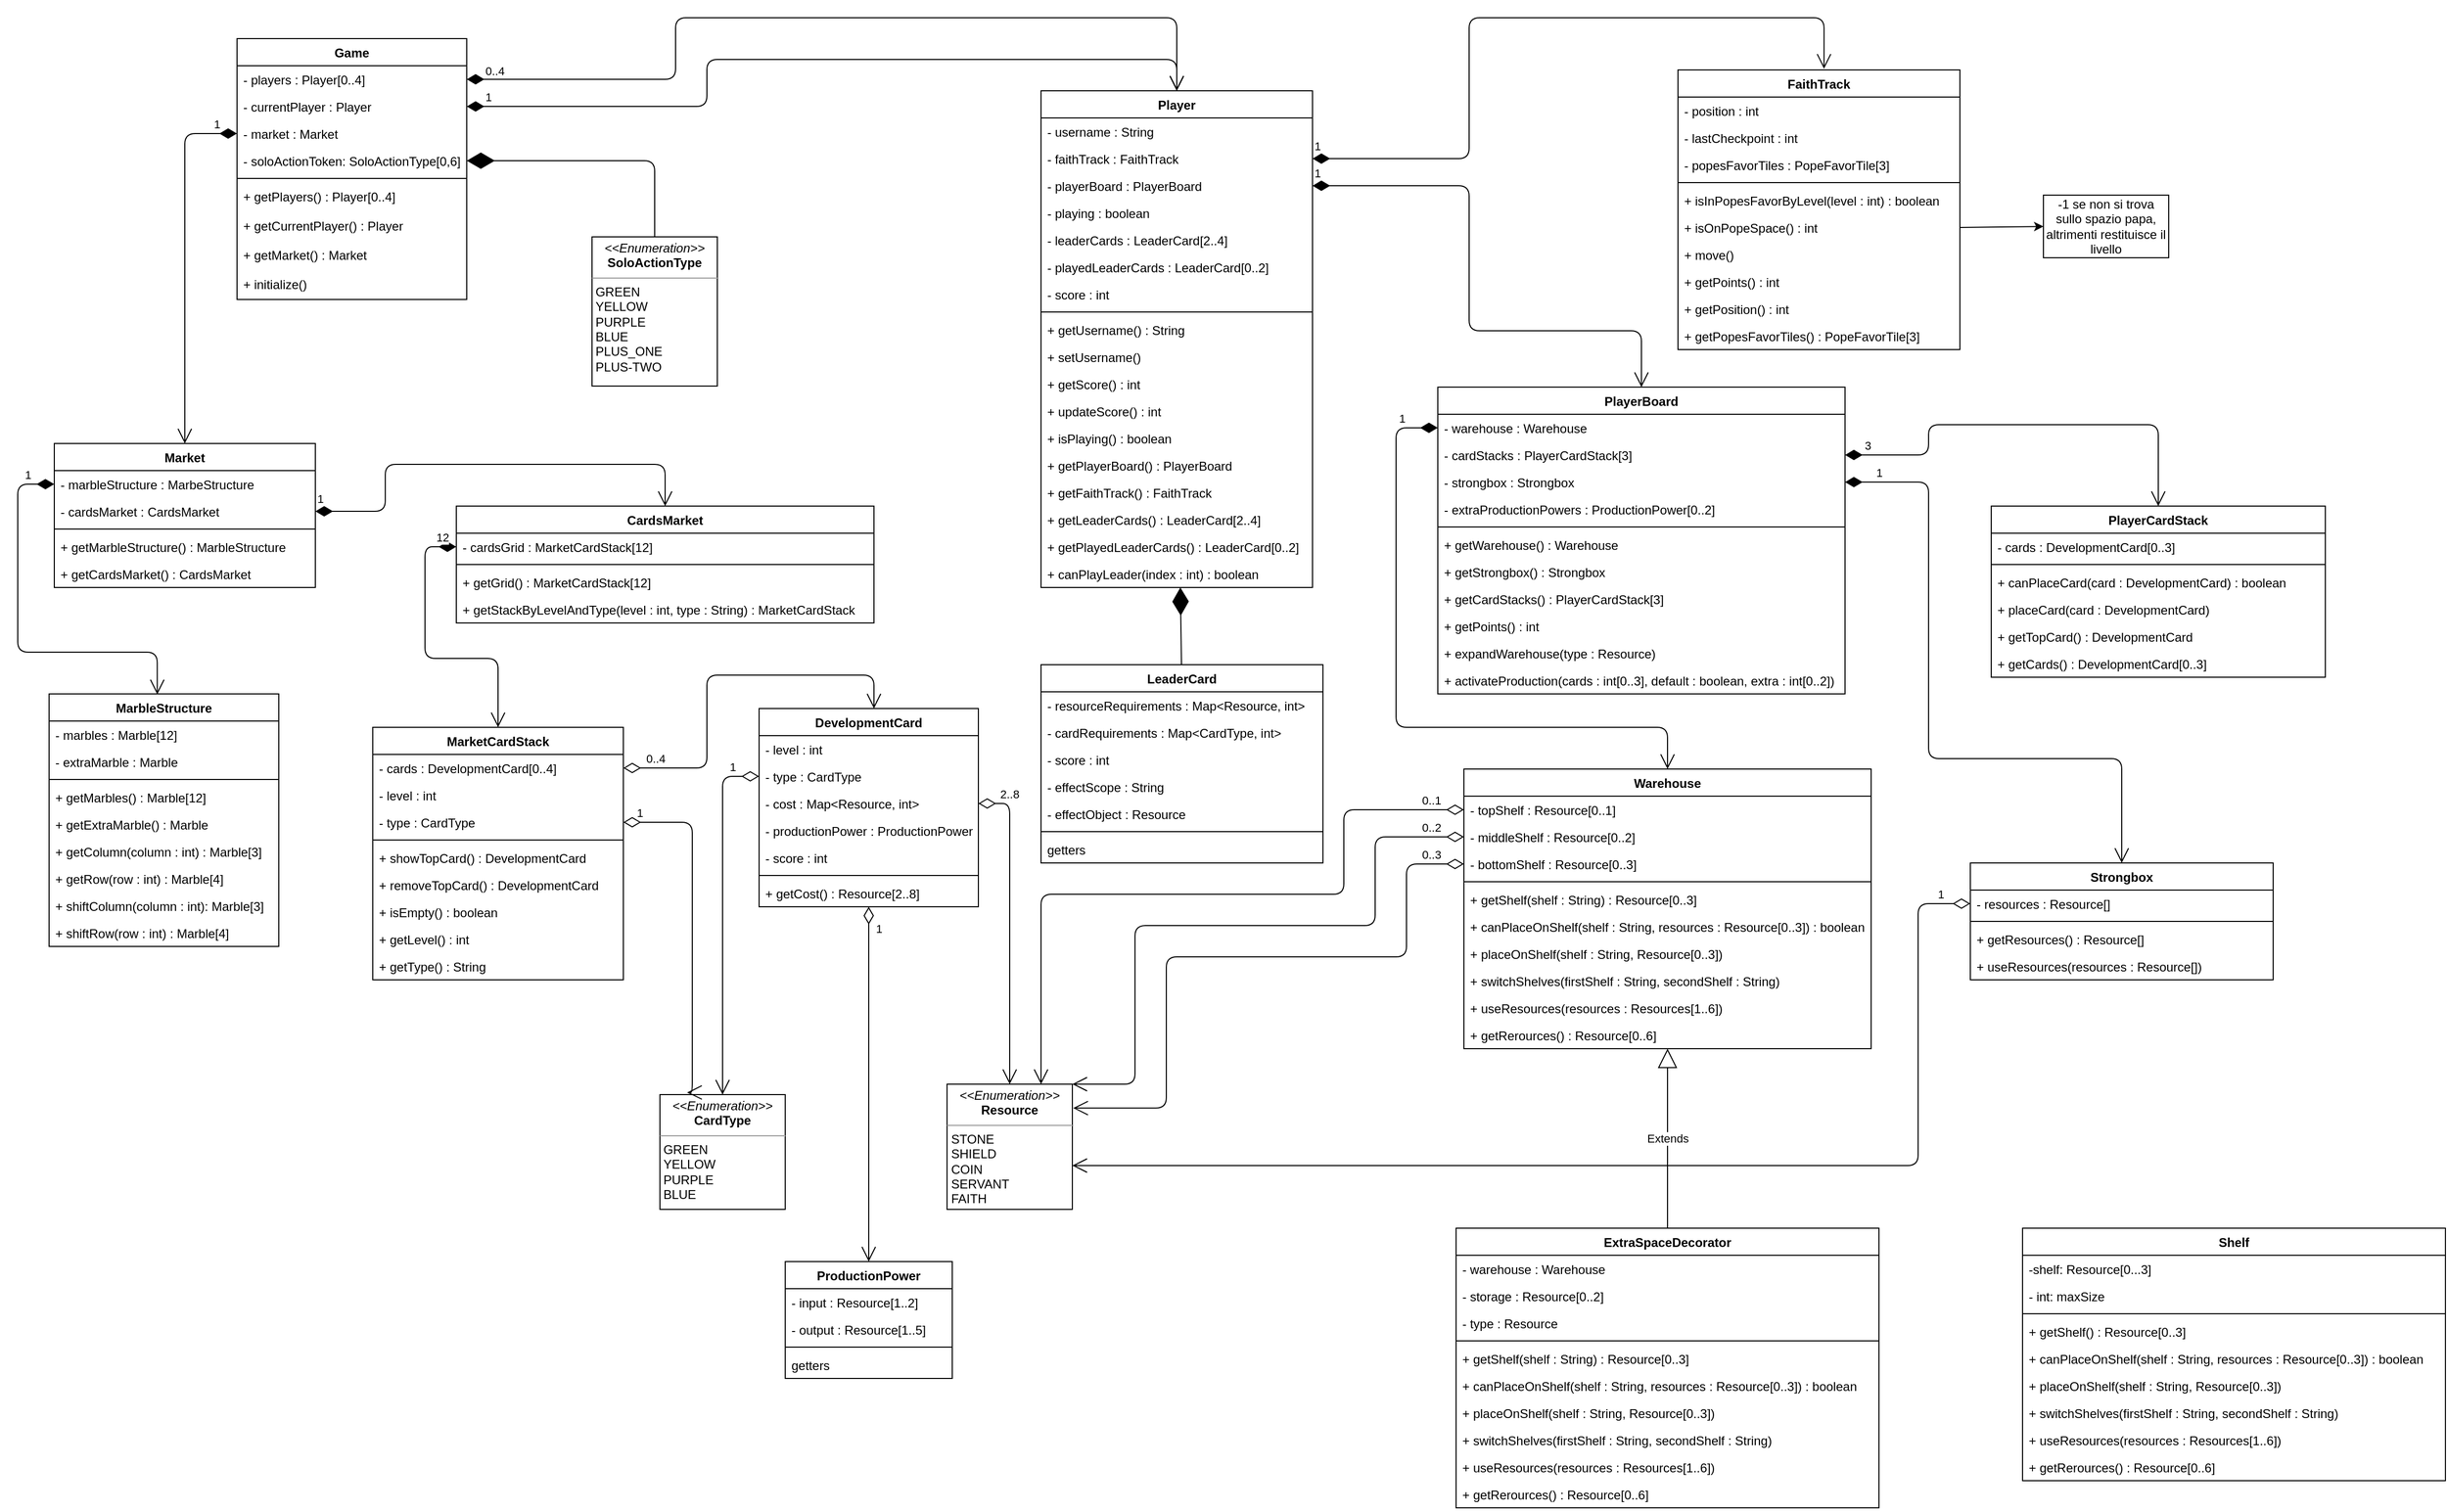 <mxfile version="14.4.3" type="device"><diagram id="6DWH_EznJaGab-d27jlM" name="Page-1"><mxGraphModel dx="1186" dy="594" grid="1" gridSize="10" guides="1" tooltips="1" connect="1" arrows="1" fold="1" page="1" pageScale="1" pageWidth="850" pageHeight="1100" math="0" shadow="0"><root><mxCell id="0"/><mxCell id="1" parent="0"/><mxCell id="VJRqIq30pPkfRqTsqSPx-1" value="Game" style="swimlane;fontStyle=1;align=center;verticalAlign=top;childLayout=stackLayout;horizontal=1;startSize=26;horizontalStack=0;resizeParent=1;resizeParentMax=0;resizeLast=0;collapsible=1;marginBottom=0;" parent="1" vertex="1"><mxGeometry x="250" y="60" width="220" height="250" as="geometry"><mxRectangle x="30" y="260" width="70" height="26" as="alternateBounds"/></mxGeometry></mxCell><mxCell id="VJRqIq30pPkfRqTsqSPx-2" value="- players : Player[0..4]" style="text;strokeColor=none;fillColor=none;align=left;verticalAlign=top;spacingLeft=4;spacingRight=4;overflow=hidden;rotatable=0;points=[[0,0.5],[1,0.5]];portConstraint=eastwest;" parent="VJRqIq30pPkfRqTsqSPx-1" vertex="1"><mxGeometry y="26" width="220" height="26" as="geometry"/></mxCell><mxCell id="VJRqIq30pPkfRqTsqSPx-3" value="- currentPlayer : Player" style="text;strokeColor=none;fillColor=none;align=left;verticalAlign=top;spacingLeft=4;spacingRight=4;overflow=hidden;rotatable=0;points=[[0,0.5],[1,0.5]];portConstraint=eastwest;" parent="VJRqIq30pPkfRqTsqSPx-1" vertex="1"><mxGeometry y="52" width="220" height="26" as="geometry"/></mxCell><mxCell id="VJRqIq30pPkfRqTsqSPx-4" value="- market : Market" style="text;strokeColor=none;fillColor=none;align=left;verticalAlign=top;spacingLeft=4;spacingRight=4;overflow=hidden;rotatable=0;points=[[0,0.5],[1,0.5]];portConstraint=eastwest;" parent="VJRqIq30pPkfRqTsqSPx-1" vertex="1"><mxGeometry y="78" width="220" height="26" as="geometry"/></mxCell><mxCell id="VJRqIq30pPkfRqTsqSPx-5" value="- soloActionToken: SoloActionType[0,6]" style="text;strokeColor=none;fillColor=none;align=left;verticalAlign=top;spacingLeft=4;spacingRight=4;overflow=hidden;rotatable=0;points=[[0,0.5],[1,0.5]];portConstraint=eastwest;" parent="VJRqIq30pPkfRqTsqSPx-1" vertex="1"><mxGeometry y="104" width="220" height="26" as="geometry"/></mxCell><mxCell id="VJRqIq30pPkfRqTsqSPx-6" value="" style="line;strokeWidth=1;fillColor=none;align=left;verticalAlign=middle;spacingTop=-1;spacingLeft=3;spacingRight=3;rotatable=0;labelPosition=right;points=[];portConstraint=eastwest;" parent="VJRqIq30pPkfRqTsqSPx-1" vertex="1"><mxGeometry y="130" width="220" height="8" as="geometry"/></mxCell><mxCell id="VJRqIq30pPkfRqTsqSPx-7" value="+ getPlayers() : Player[0..4]" style="text;strokeColor=none;fillColor=none;align=left;verticalAlign=top;spacingLeft=4;spacingRight=4;overflow=hidden;rotatable=0;points=[[0,0.5],[1,0.5]];portConstraint=eastwest;" parent="VJRqIq30pPkfRqTsqSPx-1" vertex="1"><mxGeometry y="138" width="220" height="28" as="geometry"/></mxCell><mxCell id="VJRqIq30pPkfRqTsqSPx-8" value="+ getCurrentPlayer() : Player" style="text;strokeColor=none;fillColor=none;align=left;verticalAlign=top;spacingLeft=4;spacingRight=4;overflow=hidden;rotatable=0;points=[[0,0.5],[1,0.5]];portConstraint=eastwest;" parent="VJRqIq30pPkfRqTsqSPx-1" vertex="1"><mxGeometry y="166" width="220" height="28" as="geometry"/></mxCell><mxCell id="VJRqIq30pPkfRqTsqSPx-9" value="+ getMarket() : Market" style="text;strokeColor=none;fillColor=none;align=left;verticalAlign=top;spacingLeft=4;spacingRight=4;overflow=hidden;rotatable=0;points=[[0,0.5],[1,0.5]];portConstraint=eastwest;" parent="VJRqIq30pPkfRqTsqSPx-1" vertex="1"><mxGeometry y="194" width="220" height="28" as="geometry"/></mxCell><mxCell id="VJRqIq30pPkfRqTsqSPx-10" value="+ initialize()" style="text;strokeColor=none;fillColor=none;align=left;verticalAlign=top;spacingLeft=4;spacingRight=4;overflow=hidden;rotatable=0;points=[[0,0.5],[1,0.5]];portConstraint=eastwest;" parent="VJRqIq30pPkfRqTsqSPx-1" vertex="1"><mxGeometry y="222" width="220" height="28" as="geometry"/></mxCell><mxCell id="VJRqIq30pPkfRqTsqSPx-11" value="Market" style="swimlane;fontStyle=1;align=center;verticalAlign=top;childLayout=stackLayout;horizontal=1;startSize=26;horizontalStack=0;resizeParent=1;resizeParentMax=0;resizeLast=0;collapsible=1;marginBottom=0;" parent="1" vertex="1"><mxGeometry x="75" y="448" width="250" height="138" as="geometry"/></mxCell><mxCell id="VJRqIq30pPkfRqTsqSPx-12" value="- marbleStructure : MarbeStructure" style="text;strokeColor=none;fillColor=none;align=left;verticalAlign=top;spacingLeft=4;spacingRight=4;overflow=hidden;rotatable=0;points=[[0,0.5],[1,0.5]];portConstraint=eastwest;" parent="VJRqIq30pPkfRqTsqSPx-11" vertex="1"><mxGeometry y="26" width="250" height="26" as="geometry"/></mxCell><mxCell id="VJRqIq30pPkfRqTsqSPx-13" value="- cardsMarket : CardsMarket" style="text;strokeColor=none;fillColor=none;align=left;verticalAlign=top;spacingLeft=4;spacingRight=4;overflow=hidden;rotatable=0;points=[[0,0.5],[1,0.5]];portConstraint=eastwest;" parent="VJRqIq30pPkfRqTsqSPx-11" vertex="1"><mxGeometry y="52" width="250" height="26" as="geometry"/></mxCell><mxCell id="VJRqIq30pPkfRqTsqSPx-14" value="" style="line;strokeWidth=1;fillColor=none;align=left;verticalAlign=middle;spacingTop=-1;spacingLeft=3;spacingRight=3;rotatable=0;labelPosition=right;points=[];portConstraint=eastwest;" parent="VJRqIq30pPkfRqTsqSPx-11" vertex="1"><mxGeometry y="78" width="250" height="8" as="geometry"/></mxCell><mxCell id="VJRqIq30pPkfRqTsqSPx-15" value="+ getMarbleStructure() : MarbleStructure" style="text;strokeColor=none;fillColor=none;align=left;verticalAlign=top;spacingLeft=4;spacingRight=4;overflow=hidden;rotatable=0;points=[[0,0.5],[1,0.5]];portConstraint=eastwest;" parent="VJRqIq30pPkfRqTsqSPx-11" vertex="1"><mxGeometry y="86" width="250" height="26" as="geometry"/></mxCell><mxCell id="VJRqIq30pPkfRqTsqSPx-16" value="+ getCardsMarket() : CardsMarket" style="text;strokeColor=none;fillColor=none;align=left;verticalAlign=top;spacingLeft=4;spacingRight=4;overflow=hidden;rotatable=0;points=[[0,0.5],[1,0.5]];portConstraint=eastwest;" parent="VJRqIq30pPkfRqTsqSPx-11" vertex="1"><mxGeometry y="112" width="250" height="26" as="geometry"/></mxCell><mxCell id="VJRqIq30pPkfRqTsqSPx-17" value="MarbleStructure" style="swimlane;fontStyle=1;align=center;verticalAlign=top;childLayout=stackLayout;horizontal=1;startSize=26;horizontalStack=0;resizeParent=1;resizeParentMax=0;resizeLast=0;collapsible=1;marginBottom=0;" parent="1" vertex="1"><mxGeometry x="70" y="688" width="220" height="242" as="geometry"/></mxCell><mxCell id="VJRqIq30pPkfRqTsqSPx-18" value="- marbles : Marble[12]" style="text;strokeColor=none;fillColor=none;align=left;verticalAlign=top;spacingLeft=4;spacingRight=4;overflow=hidden;rotatable=0;points=[[0,0.5],[1,0.5]];portConstraint=eastwest;" parent="VJRqIq30pPkfRqTsqSPx-17" vertex="1"><mxGeometry y="26" width="220" height="26" as="geometry"/></mxCell><mxCell id="VJRqIq30pPkfRqTsqSPx-19" value="- extraMarble : Marble" style="text;strokeColor=none;fillColor=none;align=left;verticalAlign=top;spacingLeft=4;spacingRight=4;overflow=hidden;rotatable=0;points=[[0,0.5],[1,0.5]];portConstraint=eastwest;" parent="VJRqIq30pPkfRqTsqSPx-17" vertex="1"><mxGeometry y="52" width="220" height="26" as="geometry"/></mxCell><mxCell id="VJRqIq30pPkfRqTsqSPx-20" value="" style="line;strokeWidth=1;fillColor=none;align=left;verticalAlign=middle;spacingTop=-1;spacingLeft=3;spacingRight=3;rotatable=0;labelPosition=right;points=[];portConstraint=eastwest;" parent="VJRqIq30pPkfRqTsqSPx-17" vertex="1"><mxGeometry y="78" width="220" height="8" as="geometry"/></mxCell><mxCell id="VJRqIq30pPkfRqTsqSPx-21" value="+ getMarbles() : Marble[12]" style="text;strokeColor=none;fillColor=none;align=left;verticalAlign=top;spacingLeft=4;spacingRight=4;overflow=hidden;rotatable=0;points=[[0,0.5],[1,0.5]];portConstraint=eastwest;" parent="VJRqIq30pPkfRqTsqSPx-17" vertex="1"><mxGeometry y="86" width="220" height="26" as="geometry"/></mxCell><mxCell id="VJRqIq30pPkfRqTsqSPx-22" value="+ getExtraMarble() : Marble" style="text;strokeColor=none;fillColor=none;align=left;verticalAlign=top;spacingLeft=4;spacingRight=4;overflow=hidden;rotatable=0;points=[[0,0.5],[1,0.5]];portConstraint=eastwest;" parent="VJRqIq30pPkfRqTsqSPx-17" vertex="1"><mxGeometry y="112" width="220" height="26" as="geometry"/></mxCell><mxCell id="VJRqIq30pPkfRqTsqSPx-23" value="+ getColumn(column : int) : Marble[3]" style="text;strokeColor=none;fillColor=none;align=left;verticalAlign=top;spacingLeft=4;spacingRight=4;overflow=hidden;rotatable=0;points=[[0,0.5],[1,0.5]];portConstraint=eastwest;" parent="VJRqIq30pPkfRqTsqSPx-17" vertex="1"><mxGeometry y="138" width="220" height="26" as="geometry"/></mxCell><mxCell id="VJRqIq30pPkfRqTsqSPx-24" value="+ getRow(row : int) : Marble[4]" style="text;strokeColor=none;fillColor=none;align=left;verticalAlign=top;spacingLeft=4;spacingRight=4;overflow=hidden;rotatable=0;points=[[0,0.5],[1,0.5]];portConstraint=eastwest;" parent="VJRqIq30pPkfRqTsqSPx-17" vertex="1"><mxGeometry y="164" width="220" height="26" as="geometry"/></mxCell><mxCell id="VJRqIq30pPkfRqTsqSPx-25" value="+ shiftColumn(column : int): Marble[3]" style="text;strokeColor=none;fillColor=none;align=left;verticalAlign=top;spacingLeft=4;spacingRight=4;overflow=hidden;rotatable=0;points=[[0,0.5],[1,0.5]];portConstraint=eastwest;" parent="VJRqIq30pPkfRqTsqSPx-17" vertex="1"><mxGeometry y="190" width="220" height="26" as="geometry"/></mxCell><mxCell id="VJRqIq30pPkfRqTsqSPx-26" value="+ shiftRow(row : int) : Marble[4]" style="text;strokeColor=none;fillColor=none;align=left;verticalAlign=top;spacingLeft=4;spacingRight=4;overflow=hidden;rotatable=0;points=[[0,0.5],[1,0.5]];portConstraint=eastwest;" parent="VJRqIq30pPkfRqTsqSPx-17" vertex="1"><mxGeometry y="216" width="220" height="26" as="geometry"/></mxCell><mxCell id="VJRqIq30pPkfRqTsqSPx-27" value="CardsMarket" style="swimlane;fontStyle=1;align=center;verticalAlign=top;childLayout=stackLayout;horizontal=1;startSize=26;horizontalStack=0;resizeParent=1;resizeParentMax=0;resizeLast=0;collapsible=1;marginBottom=0;" parent="1" vertex="1"><mxGeometry x="460" y="508" width="400" height="112" as="geometry"/></mxCell><mxCell id="VJRqIq30pPkfRqTsqSPx-28" value="- cardsGrid : MarketCardStack[12]" style="text;strokeColor=none;fillColor=none;align=left;verticalAlign=top;spacingLeft=4;spacingRight=4;overflow=hidden;rotatable=0;points=[[0,0.5],[1,0.5]];portConstraint=eastwest;" parent="VJRqIq30pPkfRqTsqSPx-27" vertex="1"><mxGeometry y="26" width="400" height="26" as="geometry"/></mxCell><mxCell id="VJRqIq30pPkfRqTsqSPx-29" value="" style="line;strokeWidth=1;fillColor=none;align=left;verticalAlign=middle;spacingTop=-1;spacingLeft=3;spacingRight=3;rotatable=0;labelPosition=right;points=[];portConstraint=eastwest;" parent="VJRqIq30pPkfRqTsqSPx-27" vertex="1"><mxGeometry y="52" width="400" height="8" as="geometry"/></mxCell><mxCell id="VJRqIq30pPkfRqTsqSPx-30" value="+ getGrid() : MarketCardStack[12]" style="text;strokeColor=none;fillColor=none;align=left;verticalAlign=top;spacingLeft=4;spacingRight=4;overflow=hidden;rotatable=0;points=[[0,0.5],[1,0.5]];portConstraint=eastwest;" parent="VJRqIq30pPkfRqTsqSPx-27" vertex="1"><mxGeometry y="60" width="400" height="26" as="geometry"/></mxCell><mxCell id="VJRqIq30pPkfRqTsqSPx-31" value="+ getStackByLevelAndType(level : int, type : String) : MarketCardStack" style="text;strokeColor=none;fillColor=none;align=left;verticalAlign=top;spacingLeft=4;spacingRight=4;overflow=hidden;rotatable=0;points=[[0,0.5],[1,0.5]];portConstraint=eastwest;" parent="VJRqIq30pPkfRqTsqSPx-27" vertex="1"><mxGeometry y="86" width="400" height="26" as="geometry"/></mxCell><mxCell id="VJRqIq30pPkfRqTsqSPx-32" value="MarketCardStack" style="swimlane;fontStyle=1;align=center;verticalAlign=top;childLayout=stackLayout;horizontal=1;startSize=26;horizontalStack=0;resizeParent=1;resizeParentMax=0;resizeLast=0;collapsible=1;marginBottom=0;" parent="1" vertex="1"><mxGeometry x="380" y="720" width="240" height="242" as="geometry"/></mxCell><mxCell id="VJRqIq30pPkfRqTsqSPx-33" value="- cards : DevelopmentCard[0..4]" style="text;strokeColor=none;fillColor=none;align=left;verticalAlign=top;spacingLeft=4;spacingRight=4;overflow=hidden;rotatable=0;points=[[0,0.5],[1,0.5]];portConstraint=eastwest;" parent="VJRqIq30pPkfRqTsqSPx-32" vertex="1"><mxGeometry y="26" width="240" height="26" as="geometry"/></mxCell><mxCell id="VJRqIq30pPkfRqTsqSPx-34" value="- level : int" style="text;strokeColor=none;fillColor=none;align=left;verticalAlign=top;spacingLeft=4;spacingRight=4;overflow=hidden;rotatable=0;points=[[0,0.5],[1,0.5]];portConstraint=eastwest;" parent="VJRqIq30pPkfRqTsqSPx-32" vertex="1"><mxGeometry y="52" width="240" height="26" as="geometry"/></mxCell><mxCell id="VJRqIq30pPkfRqTsqSPx-35" value="- type : CardType" style="text;strokeColor=none;fillColor=none;align=left;verticalAlign=top;spacingLeft=4;spacingRight=4;overflow=hidden;rotatable=0;points=[[0,0.5],[1,0.5]];portConstraint=eastwest;" parent="VJRqIq30pPkfRqTsqSPx-32" vertex="1"><mxGeometry y="78" width="240" height="26" as="geometry"/></mxCell><mxCell id="VJRqIq30pPkfRqTsqSPx-36" value="" style="line;strokeWidth=1;fillColor=none;align=left;verticalAlign=middle;spacingTop=-1;spacingLeft=3;spacingRight=3;rotatable=0;labelPosition=right;points=[];portConstraint=eastwest;" parent="VJRqIq30pPkfRqTsqSPx-32" vertex="1"><mxGeometry y="104" width="240" height="8" as="geometry"/></mxCell><mxCell id="VJRqIq30pPkfRqTsqSPx-37" value="+ showTopCard() : DevelopmentCard" style="text;strokeColor=none;fillColor=none;align=left;verticalAlign=top;spacingLeft=4;spacingRight=4;overflow=hidden;rotatable=0;points=[[0,0.5],[1,0.5]];portConstraint=eastwest;" parent="VJRqIq30pPkfRqTsqSPx-32" vertex="1"><mxGeometry y="112" width="240" height="26" as="geometry"/></mxCell><mxCell id="VJRqIq30pPkfRqTsqSPx-38" value="+ removeTopCard() : DevelopmentCard" style="text;strokeColor=none;fillColor=none;align=left;verticalAlign=top;spacingLeft=4;spacingRight=4;overflow=hidden;rotatable=0;points=[[0,0.5],[1,0.5]];portConstraint=eastwest;" parent="VJRqIq30pPkfRqTsqSPx-32" vertex="1"><mxGeometry y="138" width="240" height="26" as="geometry"/></mxCell><mxCell id="VJRqIq30pPkfRqTsqSPx-39" value="+ isEmpty() : boolean" style="text;strokeColor=none;fillColor=none;align=left;verticalAlign=top;spacingLeft=4;spacingRight=4;overflow=hidden;rotatable=0;points=[[0,0.5],[1,0.5]];portConstraint=eastwest;" parent="VJRqIq30pPkfRqTsqSPx-32" vertex="1"><mxGeometry y="164" width="240" height="26" as="geometry"/></mxCell><mxCell id="VJRqIq30pPkfRqTsqSPx-40" value="+ getLevel() : int" style="text;strokeColor=none;fillColor=none;align=left;verticalAlign=top;spacingLeft=4;spacingRight=4;overflow=hidden;rotatable=0;points=[[0,0.5],[1,0.5]];portConstraint=eastwest;" parent="VJRqIq30pPkfRqTsqSPx-32" vertex="1"><mxGeometry y="190" width="240" height="26" as="geometry"/></mxCell><mxCell id="VJRqIq30pPkfRqTsqSPx-41" value="+ getType() : String" style="text;strokeColor=none;fillColor=none;align=left;verticalAlign=top;spacingLeft=4;spacingRight=4;overflow=hidden;rotatable=0;points=[[0,0.5],[1,0.5]];portConstraint=eastwest;" parent="VJRqIq30pPkfRqTsqSPx-32" vertex="1"><mxGeometry y="216" width="240" height="26" as="geometry"/></mxCell><mxCell id="VJRqIq30pPkfRqTsqSPx-42" value="DevelopmentCard" style="swimlane;fontStyle=1;align=center;verticalAlign=top;childLayout=stackLayout;horizontal=1;startSize=26;horizontalStack=0;resizeParent=1;resizeParentMax=0;resizeLast=0;collapsible=1;marginBottom=0;" parent="1" vertex="1"><mxGeometry x="750" y="702" width="210" height="190" as="geometry"/></mxCell><mxCell id="VJRqIq30pPkfRqTsqSPx-43" value="- level : int" style="text;strokeColor=none;fillColor=none;align=left;verticalAlign=top;spacingLeft=4;spacingRight=4;overflow=hidden;rotatable=0;points=[[0,0.5],[1,0.5]];portConstraint=eastwest;" parent="VJRqIq30pPkfRqTsqSPx-42" vertex="1"><mxGeometry y="26" width="210" height="26" as="geometry"/></mxCell><mxCell id="VJRqIq30pPkfRqTsqSPx-44" value="- type : CardType" style="text;strokeColor=none;fillColor=none;align=left;verticalAlign=top;spacingLeft=4;spacingRight=4;overflow=hidden;rotatable=0;points=[[0,0.5],[1,0.5]];portConstraint=eastwest;" parent="VJRqIq30pPkfRqTsqSPx-42" vertex="1"><mxGeometry y="52" width="210" height="26" as="geometry"/></mxCell><mxCell id="VJRqIq30pPkfRqTsqSPx-45" value="- cost : Map&lt;Resource, int&gt;" style="text;strokeColor=none;fillColor=none;align=left;verticalAlign=top;spacingLeft=4;spacingRight=4;overflow=hidden;rotatable=0;points=[[0,0.5],[1,0.5]];portConstraint=eastwest;" parent="VJRqIq30pPkfRqTsqSPx-42" vertex="1"><mxGeometry y="78" width="210" height="26" as="geometry"/></mxCell><mxCell id="VJRqIq30pPkfRqTsqSPx-46" value="- productionPower : ProductionPower" style="text;strokeColor=none;fillColor=none;align=left;verticalAlign=top;spacingLeft=4;spacingRight=4;overflow=hidden;rotatable=0;points=[[0,0.5],[1,0.5]];portConstraint=eastwest;" parent="VJRqIq30pPkfRqTsqSPx-42" vertex="1"><mxGeometry y="104" width="210" height="26" as="geometry"/></mxCell><mxCell id="VJRqIq30pPkfRqTsqSPx-47" value="- score : int" style="text;strokeColor=none;fillColor=none;align=left;verticalAlign=top;spacingLeft=4;spacingRight=4;overflow=hidden;rotatable=0;points=[[0,0.5],[1,0.5]];portConstraint=eastwest;" parent="VJRqIq30pPkfRqTsqSPx-42" vertex="1"><mxGeometry y="130" width="210" height="26" as="geometry"/></mxCell><mxCell id="VJRqIq30pPkfRqTsqSPx-48" value="" style="line;strokeWidth=1;fillColor=none;align=left;verticalAlign=middle;spacingTop=-1;spacingLeft=3;spacingRight=3;rotatable=0;labelPosition=right;points=[];portConstraint=eastwest;" parent="VJRqIq30pPkfRqTsqSPx-42" vertex="1"><mxGeometry y="156" width="210" height="8" as="geometry"/></mxCell><mxCell id="VJRqIq30pPkfRqTsqSPx-49" value="+ getCost() : Resource[2..8]" style="text;strokeColor=none;fillColor=none;align=left;verticalAlign=top;spacingLeft=4;spacingRight=4;overflow=hidden;rotatable=0;points=[[0,0.5],[1,0.5]];portConstraint=eastwest;" parent="VJRqIq30pPkfRqTsqSPx-42" vertex="1"><mxGeometry y="164" width="210" height="26" as="geometry"/></mxCell><mxCell id="VJRqIq30pPkfRqTsqSPx-50" value="1" style="endArrow=open;html=1;endSize=12;startArrow=diamondThin;startSize=14;startFill=1;edgeStyle=orthogonalEdgeStyle;align=left;verticalAlign=bottom;exitX=0;exitY=0.5;exitDx=0;exitDy=0;entryX=0.471;entryY=0.002;entryDx=0;entryDy=0;entryPerimeter=0;" parent="1" source="VJRqIq30pPkfRqTsqSPx-12" target="VJRqIq30pPkfRqTsqSPx-17" edge="1"><mxGeometry x="-0.836" relative="1" as="geometry"><mxPoint x="70" y="648" as="sourcePoint"/><mxPoint x="230" y="648" as="targetPoint"/><Array as="points"><mxPoint x="40" y="487"/><mxPoint x="40" y="648"/><mxPoint x="174" y="648"/></Array><mxPoint as="offset"/></mxGeometry></mxCell><mxCell id="VJRqIq30pPkfRqTsqSPx-51" value="1" style="endArrow=open;html=1;endSize=12;startArrow=diamondThin;startSize=14;startFill=1;edgeStyle=orthogonalEdgeStyle;align=left;verticalAlign=bottom;exitX=1;exitY=0.5;exitDx=0;exitDy=0;entryX=0.5;entryY=0;entryDx=0;entryDy=0;" parent="1" source="VJRqIq30pPkfRqTsqSPx-13" target="VJRqIq30pPkfRqTsqSPx-27" edge="1"><mxGeometry x="-1" y="3" relative="1" as="geometry"><mxPoint x="360" y="678" as="sourcePoint"/><mxPoint x="520" y="678" as="targetPoint"/><Array as="points"><mxPoint x="392" y="513"/><mxPoint x="392" y="468"/><mxPoint x="660" y="468"/></Array></mxGeometry></mxCell><mxCell id="VJRqIq30pPkfRqTsqSPx-52" value="&lt;div&gt;12&lt;/div&gt;" style="endArrow=open;html=1;endSize=12;startArrow=diamondThin;startSize=14;startFill=1;edgeStyle=orthogonalEdgeStyle;align=left;verticalAlign=bottom;exitX=0;exitY=0.5;exitDx=0;exitDy=0;entryX=0.5;entryY=0;entryDx=0;entryDy=0;" parent="1" source="VJRqIq30pPkfRqTsqSPx-28" target="VJRqIq30pPkfRqTsqSPx-32" edge="1"><mxGeometry x="-0.847" relative="1" as="geometry"><mxPoint x="430" y="718" as="sourcePoint"/><mxPoint x="590" y="718" as="targetPoint"/><Array as="points"><mxPoint x="430" y="547"/><mxPoint x="430" y="654"/><mxPoint x="500" y="654"/></Array><mxPoint as="offset"/></mxGeometry></mxCell><mxCell id="VJRqIq30pPkfRqTsqSPx-53" value="&lt;div&gt;0..4&lt;br&gt;&lt;/div&gt;" style="endArrow=open;html=1;endSize=12;startArrow=diamondThin;startSize=14;startFill=0;edgeStyle=orthogonalEdgeStyle;align=left;verticalAlign=bottom;exitX=1;exitY=0.5;exitDx=0;exitDy=0;" parent="1" source="VJRqIq30pPkfRqTsqSPx-33" target="VJRqIq30pPkfRqTsqSPx-42" edge="1"><mxGeometry x="-0.889" relative="1" as="geometry"><mxPoint x="590" y="820" as="sourcePoint"/><mxPoint x="900" y="592" as="targetPoint"/><Array as="points"><mxPoint x="700" y="759"/><mxPoint x="700" y="670"/><mxPoint x="860" y="670"/></Array><mxPoint as="offset"/></mxGeometry></mxCell><mxCell id="VJRqIq30pPkfRqTsqSPx-54" value="1" style="endArrow=open;html=1;endSize=12;startArrow=diamondThin;startSize=14;startFill=1;edgeStyle=orthogonalEdgeStyle;align=left;verticalAlign=bottom;exitX=0;exitY=0.5;exitDx=0;exitDy=0;entryX=0.5;entryY=0;entryDx=0;entryDy=0;" parent="1" source="VJRqIq30pPkfRqTsqSPx-4" target="VJRqIq30pPkfRqTsqSPx-11" edge="1"><mxGeometry x="-0.863" relative="1" as="geometry"><mxPoint x="200" y="250" as="sourcePoint"/><mxPoint x="360" y="250" as="targetPoint"/><Array as="points"><mxPoint x="200" y="151"/></Array><mxPoint as="offset"/></mxGeometry></mxCell><mxCell id="VJRqIq30pPkfRqTsqSPx-55" value="Player" style="swimlane;fontStyle=1;align=center;verticalAlign=top;childLayout=stackLayout;horizontal=1;startSize=26;horizontalStack=0;resizeParent=1;resizeParentMax=0;resizeLast=0;collapsible=1;marginBottom=0;" parent="1" vertex="1"><mxGeometry x="1020" y="110" width="260" height="476" as="geometry"/></mxCell><mxCell id="VJRqIq30pPkfRqTsqSPx-56" value="- username : String" style="text;strokeColor=none;fillColor=none;align=left;verticalAlign=top;spacingLeft=4;spacingRight=4;overflow=hidden;rotatable=0;points=[[0,0.5],[1,0.5]];portConstraint=eastwest;" parent="VJRqIq30pPkfRqTsqSPx-55" vertex="1"><mxGeometry y="26" width="260" height="26" as="geometry"/></mxCell><mxCell id="VJRqIq30pPkfRqTsqSPx-57" value="- faithTrack : FaithTrack" style="text;strokeColor=none;fillColor=none;align=left;verticalAlign=top;spacingLeft=4;spacingRight=4;overflow=hidden;rotatable=0;points=[[0,0.5],[1,0.5]];portConstraint=eastwest;" parent="VJRqIq30pPkfRqTsqSPx-55" vertex="1"><mxGeometry y="52" width="260" height="26" as="geometry"/></mxCell><mxCell id="VJRqIq30pPkfRqTsqSPx-58" value="- playerBoard : PlayerBoard" style="text;strokeColor=none;fillColor=none;align=left;verticalAlign=top;spacingLeft=4;spacingRight=4;overflow=hidden;rotatable=0;points=[[0,0.5],[1,0.5]];portConstraint=eastwest;" parent="VJRqIq30pPkfRqTsqSPx-55" vertex="1"><mxGeometry y="78" width="260" height="26" as="geometry"/></mxCell><mxCell id="VJRqIq30pPkfRqTsqSPx-59" value="- playing : boolean" style="text;strokeColor=none;fillColor=none;align=left;verticalAlign=top;spacingLeft=4;spacingRight=4;overflow=hidden;rotatable=0;points=[[0,0.5],[1,0.5]];portConstraint=eastwest;" parent="VJRqIq30pPkfRqTsqSPx-55" vertex="1"><mxGeometry y="104" width="260" height="26" as="geometry"/></mxCell><mxCell id="VJRqIq30pPkfRqTsqSPx-60" value="- leaderCards : LeaderCard[2..4]" style="text;strokeColor=none;fillColor=none;align=left;verticalAlign=top;spacingLeft=4;spacingRight=4;overflow=hidden;rotatable=0;points=[[0,0.5],[1,0.5]];portConstraint=eastwest;" parent="VJRqIq30pPkfRqTsqSPx-55" vertex="1"><mxGeometry y="130" width="260" height="26" as="geometry"/></mxCell><mxCell id="VJRqIq30pPkfRqTsqSPx-61" value="- playedLeaderCards : LeaderCard[0..2]" style="text;strokeColor=none;fillColor=none;align=left;verticalAlign=top;spacingLeft=4;spacingRight=4;overflow=hidden;rotatable=0;points=[[0,0.5],[1,0.5]];portConstraint=eastwest;" parent="VJRqIq30pPkfRqTsqSPx-55" vertex="1"><mxGeometry y="156" width="260" height="26" as="geometry"/></mxCell><mxCell id="VJRqIq30pPkfRqTsqSPx-62" value="- score : int" style="text;strokeColor=none;fillColor=none;align=left;verticalAlign=top;spacingLeft=4;spacingRight=4;overflow=hidden;rotatable=0;points=[[0,0.5],[1,0.5]];portConstraint=eastwest;" parent="VJRqIq30pPkfRqTsqSPx-55" vertex="1"><mxGeometry y="182" width="260" height="26" as="geometry"/></mxCell><mxCell id="VJRqIq30pPkfRqTsqSPx-63" value="" style="line;strokeWidth=1;fillColor=none;align=left;verticalAlign=middle;spacingTop=-1;spacingLeft=3;spacingRight=3;rotatable=0;labelPosition=right;points=[];portConstraint=eastwest;" parent="VJRqIq30pPkfRqTsqSPx-55" vertex="1"><mxGeometry y="208" width="260" height="8" as="geometry"/></mxCell><mxCell id="VJRqIq30pPkfRqTsqSPx-64" value="+ getUsername() : String" style="text;strokeColor=none;fillColor=none;align=left;verticalAlign=top;spacingLeft=4;spacingRight=4;overflow=hidden;rotatable=0;points=[[0,0.5],[1,0.5]];portConstraint=eastwest;" parent="VJRqIq30pPkfRqTsqSPx-55" vertex="1"><mxGeometry y="216" width="260" height="26" as="geometry"/></mxCell><mxCell id="VJRqIq30pPkfRqTsqSPx-65" value="+ setUsername()" style="text;strokeColor=none;fillColor=none;align=left;verticalAlign=top;spacingLeft=4;spacingRight=4;overflow=hidden;rotatable=0;points=[[0,0.5],[1,0.5]];portConstraint=eastwest;" parent="VJRqIq30pPkfRqTsqSPx-55" vertex="1"><mxGeometry y="242" width="260" height="26" as="geometry"/></mxCell><mxCell id="VJRqIq30pPkfRqTsqSPx-66" value="+ getScore() : int" style="text;strokeColor=none;fillColor=none;align=left;verticalAlign=top;spacingLeft=4;spacingRight=4;overflow=hidden;rotatable=0;points=[[0,0.5],[1,0.5]];portConstraint=eastwest;" parent="VJRqIq30pPkfRqTsqSPx-55" vertex="1"><mxGeometry y="268" width="260" height="26" as="geometry"/></mxCell><mxCell id="VJRqIq30pPkfRqTsqSPx-67" value="+ updateScore() : int" style="text;strokeColor=none;fillColor=none;align=left;verticalAlign=top;spacingLeft=4;spacingRight=4;overflow=hidden;rotatable=0;points=[[0,0.5],[1,0.5]];portConstraint=eastwest;" parent="VJRqIq30pPkfRqTsqSPx-55" vertex="1"><mxGeometry y="294" width="260" height="26" as="geometry"/></mxCell><mxCell id="VJRqIq30pPkfRqTsqSPx-68" value="+ isPlaying() : boolean" style="text;strokeColor=none;fillColor=none;align=left;verticalAlign=top;spacingLeft=4;spacingRight=4;overflow=hidden;rotatable=0;points=[[0,0.5],[1,0.5]];portConstraint=eastwest;" parent="VJRqIq30pPkfRqTsqSPx-55" vertex="1"><mxGeometry y="320" width="260" height="26" as="geometry"/></mxCell><mxCell id="VJRqIq30pPkfRqTsqSPx-69" value="+ getPlayerBoard() : PlayerBoard" style="text;strokeColor=none;fillColor=none;align=left;verticalAlign=top;spacingLeft=4;spacingRight=4;overflow=hidden;rotatable=0;points=[[0,0.5],[1,0.5]];portConstraint=eastwest;" parent="VJRqIq30pPkfRqTsqSPx-55" vertex="1"><mxGeometry y="346" width="260" height="26" as="geometry"/></mxCell><mxCell id="VJRqIq30pPkfRqTsqSPx-70" value="+ getFaithTrack() : FaithTrack" style="text;strokeColor=none;fillColor=none;align=left;verticalAlign=top;spacingLeft=4;spacingRight=4;overflow=hidden;rotatable=0;points=[[0,0.5],[1,0.5]];portConstraint=eastwest;" parent="VJRqIq30pPkfRqTsqSPx-55" vertex="1"><mxGeometry y="372" width="260" height="26" as="geometry"/></mxCell><mxCell id="VJRqIq30pPkfRqTsqSPx-71" value="+ getLeaderCards() : LeaderCard[2..4]" style="text;strokeColor=none;fillColor=none;align=left;verticalAlign=top;spacingLeft=4;spacingRight=4;overflow=hidden;rotatable=0;points=[[0,0.5],[1,0.5]];portConstraint=eastwest;" parent="VJRqIq30pPkfRqTsqSPx-55" vertex="1"><mxGeometry y="398" width="260" height="26" as="geometry"/></mxCell><mxCell id="VJRqIq30pPkfRqTsqSPx-72" value="+ getPlayedLeaderCards() : LeaderCard[0..2]" style="text;strokeColor=none;fillColor=none;align=left;verticalAlign=top;spacingLeft=4;spacingRight=4;overflow=hidden;rotatable=0;points=[[0,0.5],[1,0.5]];portConstraint=eastwest;" parent="VJRqIq30pPkfRqTsqSPx-55" vertex="1"><mxGeometry y="424" width="260" height="26" as="geometry"/></mxCell><mxCell id="VJRqIq30pPkfRqTsqSPx-137" value="+ canPlayLeader(index : int) : boolean" style="text;strokeColor=none;fillColor=none;align=left;verticalAlign=top;spacingLeft=4;spacingRight=4;overflow=hidden;rotatable=0;points=[[0,0.5],[1,0.5]];portConstraint=eastwest;" parent="VJRqIq30pPkfRqTsqSPx-55" vertex="1"><mxGeometry y="450" width="260" height="26" as="geometry"/></mxCell><mxCell id="VJRqIq30pPkfRqTsqSPx-73" value="FaithTrack" style="swimlane;fontStyle=1;align=center;verticalAlign=top;childLayout=stackLayout;horizontal=1;startSize=26;horizontalStack=0;resizeParent=1;resizeParentMax=0;resizeLast=0;collapsible=1;marginBottom=0;" parent="1" vertex="1"><mxGeometry x="1630" y="90" width="270" height="268" as="geometry"/></mxCell><mxCell id="VJRqIq30pPkfRqTsqSPx-74" value="- position : int" style="text;strokeColor=none;fillColor=none;align=left;verticalAlign=top;spacingLeft=4;spacingRight=4;overflow=hidden;rotatable=0;points=[[0,0.5],[1,0.5]];portConstraint=eastwest;" parent="VJRqIq30pPkfRqTsqSPx-73" vertex="1"><mxGeometry y="26" width="270" height="26" as="geometry"/></mxCell><mxCell id="VJRqIq30pPkfRqTsqSPx-75" value="- lastCheckpoint : int" style="text;strokeColor=none;fillColor=none;align=left;verticalAlign=top;spacingLeft=4;spacingRight=4;overflow=hidden;rotatable=0;points=[[0,0.5],[1,0.5]];portConstraint=eastwest;" parent="VJRqIq30pPkfRqTsqSPx-73" vertex="1"><mxGeometry y="52" width="270" height="26" as="geometry"/></mxCell><mxCell id="VJRqIq30pPkfRqTsqSPx-76" value="- popesFavorTiles : PopeFavorTile[3]" style="text;strokeColor=none;fillColor=none;align=left;verticalAlign=top;spacingLeft=4;spacingRight=4;overflow=hidden;rotatable=0;points=[[0,0.5],[1,0.5]];portConstraint=eastwest;" parent="VJRqIq30pPkfRqTsqSPx-73" vertex="1"><mxGeometry y="78" width="270" height="26" as="geometry"/></mxCell><mxCell id="VJRqIq30pPkfRqTsqSPx-77" value="" style="line;strokeWidth=1;fillColor=none;align=left;verticalAlign=middle;spacingTop=-1;spacingLeft=3;spacingRight=3;rotatable=0;labelPosition=right;points=[];portConstraint=eastwest;" parent="VJRqIq30pPkfRqTsqSPx-73" vertex="1"><mxGeometry y="104" width="270" height="8" as="geometry"/></mxCell><mxCell id="VJRqIq30pPkfRqTsqSPx-78" value="+ isInPopesFavorByLevel(level : int) : boolean" style="text;strokeColor=none;fillColor=none;align=left;verticalAlign=top;spacingLeft=4;spacingRight=4;overflow=hidden;rotatable=0;points=[[0,0.5],[1,0.5]];portConstraint=eastwest;" parent="VJRqIq30pPkfRqTsqSPx-73" vertex="1"><mxGeometry y="112" width="270" height="26" as="geometry"/></mxCell><mxCell id="VJRqIq30pPkfRqTsqSPx-79" value="+ isOnPopeSpace() : int" style="text;strokeColor=none;fillColor=none;align=left;verticalAlign=top;spacingLeft=4;spacingRight=4;overflow=hidden;rotatable=0;points=[[0,0.5],[1,0.5]];portConstraint=eastwest;" parent="VJRqIq30pPkfRqTsqSPx-73" vertex="1"><mxGeometry y="138" width="270" height="26" as="geometry"/></mxCell><mxCell id="VJRqIq30pPkfRqTsqSPx-80" value="+ move()" style="text;strokeColor=none;fillColor=none;align=left;verticalAlign=top;spacingLeft=4;spacingRight=4;overflow=hidden;rotatable=0;points=[[0,0.5],[1,0.5]];portConstraint=eastwest;" parent="VJRqIq30pPkfRqTsqSPx-73" vertex="1"><mxGeometry y="164" width="270" height="26" as="geometry"/></mxCell><mxCell id="VJRqIq30pPkfRqTsqSPx-81" value="+ getPoints() : int" style="text;strokeColor=none;fillColor=none;align=left;verticalAlign=top;spacingLeft=4;spacingRight=4;overflow=hidden;rotatable=0;points=[[0,0.5],[1,0.5]];portConstraint=eastwest;" parent="VJRqIq30pPkfRqTsqSPx-73" vertex="1"><mxGeometry y="190" width="270" height="26" as="geometry"/></mxCell><mxCell id="VJRqIq30pPkfRqTsqSPx-82" value="+ getPosition() : int" style="text;strokeColor=none;fillColor=none;align=left;verticalAlign=top;spacingLeft=4;spacingRight=4;overflow=hidden;rotatable=0;points=[[0,0.5],[1,0.5]];portConstraint=eastwest;" parent="VJRqIq30pPkfRqTsqSPx-73" vertex="1"><mxGeometry y="216" width="270" height="26" as="geometry"/></mxCell><mxCell id="VJRqIq30pPkfRqTsqSPx-83" value="+ getPopesFavorTiles() : PopeFavorTile[3]" style="text;strokeColor=none;fillColor=none;align=left;verticalAlign=top;spacingLeft=4;spacingRight=4;overflow=hidden;rotatable=0;points=[[0,0.5],[1,0.5]];portConstraint=eastwest;" parent="VJRqIq30pPkfRqTsqSPx-73" vertex="1"><mxGeometry y="242" width="270" height="26" as="geometry"/></mxCell><mxCell id="VJRqIq30pPkfRqTsqSPx-84" value="" style="rounded=0;whiteSpace=wrap;html=1;" parent="1" vertex="1"><mxGeometry x="1980" y="210" width="120" height="60" as="geometry"/></mxCell><mxCell id="VJRqIq30pPkfRqTsqSPx-85" value="-1 se non si trova sullo spazio papa, altrimenti restituisce il livello" style="text;html=1;strokeColor=none;fillColor=none;align=center;verticalAlign=middle;whiteSpace=wrap;rounded=0;" parent="1" vertex="1"><mxGeometry x="1980" y="230" width="120" height="20" as="geometry"/></mxCell><mxCell id="VJRqIq30pPkfRqTsqSPx-86" value="" style="endArrow=classic;html=1;entryX=0;entryY=0.5;entryDx=0;entryDy=0;exitX=1;exitY=0.5;exitDx=0;exitDy=0;" parent="1" source="VJRqIq30pPkfRqTsqSPx-79" target="VJRqIq30pPkfRqTsqSPx-85" edge="1"><mxGeometry width="50" height="50" relative="1" as="geometry"><mxPoint x="1600" y="280" as="sourcePoint"/><mxPoint x="1650" y="230" as="targetPoint"/></mxGeometry></mxCell><mxCell id="VJRqIq30pPkfRqTsqSPx-87" value="1" style="endArrow=open;html=1;endSize=12;startArrow=diamondThin;startSize=14;startFill=1;edgeStyle=orthogonalEdgeStyle;align=left;verticalAlign=bottom;exitX=1;exitY=0.5;exitDx=0;exitDy=0;entryX=0.518;entryY=-0.004;entryDx=0;entryDy=0;entryPerimeter=0;" parent="1" source="VJRqIq30pPkfRqTsqSPx-57" target="VJRqIq30pPkfRqTsqSPx-73" edge="1"><mxGeometry x="-1" y="3" relative="1" as="geometry"><mxPoint x="1260" y="280" as="sourcePoint"/><mxPoint x="1420" y="280" as="targetPoint"/><Array as="points"><mxPoint x="1430" y="175"/><mxPoint x="1430" y="40"/><mxPoint x="1770" y="40"/></Array></mxGeometry></mxCell><mxCell id="VJRqIq30pPkfRqTsqSPx-88" value="1" style="endArrow=open;html=1;endSize=12;startArrow=diamondThin;startSize=14;startFill=1;edgeStyle=orthogonalEdgeStyle;align=left;verticalAlign=bottom;exitX=1;exitY=0.5;exitDx=0;exitDy=0;entryX=0.5;entryY=0;entryDx=0;entryDy=0;" parent="1" source="VJRqIq30pPkfRqTsqSPx-3" target="VJRqIq30pPkfRqTsqSPx-55" edge="1"><mxGeometry x="-0.957" relative="1" as="geometry"><mxPoint x="490" y="260" as="sourcePoint"/><mxPoint x="650" y="260" as="targetPoint"/><Array as="points"><mxPoint x="700" y="125"/><mxPoint x="700" y="80"/><mxPoint x="1150" y="80"/></Array><mxPoint as="offset"/></mxGeometry></mxCell><mxCell id="VJRqIq30pPkfRqTsqSPx-89" value="PlayerBoard" style="swimlane;fontStyle=1;align=center;verticalAlign=top;childLayout=stackLayout;horizontal=1;startSize=26;horizontalStack=0;resizeParent=1;resizeParentMax=0;resizeLast=0;collapsible=1;marginBottom=0;" parent="1" vertex="1"><mxGeometry x="1400" y="394" width="390" height="294" as="geometry"/></mxCell><mxCell id="VJRqIq30pPkfRqTsqSPx-90" value="- warehouse : Warehouse" style="text;strokeColor=none;fillColor=none;align=left;verticalAlign=top;spacingLeft=4;spacingRight=4;overflow=hidden;rotatable=0;points=[[0,0.5],[1,0.5]];portConstraint=eastwest;" parent="VJRqIq30pPkfRqTsqSPx-89" vertex="1"><mxGeometry y="26" width="390" height="26" as="geometry"/></mxCell><mxCell id="VJRqIq30pPkfRqTsqSPx-91" value="- cardStacks : PlayerCardStack[3]" style="text;strokeColor=none;fillColor=none;align=left;verticalAlign=top;spacingLeft=4;spacingRight=4;overflow=hidden;rotatable=0;points=[[0,0.5],[1,0.5]];portConstraint=eastwest;" parent="VJRqIq30pPkfRqTsqSPx-89" vertex="1"><mxGeometry y="52" width="390" height="26" as="geometry"/></mxCell><mxCell id="VJRqIq30pPkfRqTsqSPx-92" value="- strongbox : Strongbox" style="text;strokeColor=none;fillColor=none;align=left;verticalAlign=top;spacingLeft=4;spacingRight=4;overflow=hidden;rotatable=0;points=[[0,0.5],[1,0.5]];portConstraint=eastwest;" parent="VJRqIq30pPkfRqTsqSPx-89" vertex="1"><mxGeometry y="78" width="390" height="26" as="geometry"/></mxCell><mxCell id="VJRqIq30pPkfRqTsqSPx-93" value="- extraProductionPowers : ProductionPower[0..2]" style="text;strokeColor=none;fillColor=none;align=left;verticalAlign=top;spacingLeft=4;spacingRight=4;overflow=hidden;rotatable=0;points=[[0,0.5],[1,0.5]];portConstraint=eastwest;" parent="VJRqIq30pPkfRqTsqSPx-89" vertex="1"><mxGeometry y="104" width="390" height="26" as="geometry"/></mxCell><mxCell id="VJRqIq30pPkfRqTsqSPx-94" value="" style="line;strokeWidth=1;fillColor=none;align=left;verticalAlign=middle;spacingTop=-1;spacingLeft=3;spacingRight=3;rotatable=0;labelPosition=right;points=[];portConstraint=eastwest;" parent="VJRqIq30pPkfRqTsqSPx-89" vertex="1"><mxGeometry y="130" width="390" height="8" as="geometry"/></mxCell><mxCell id="VJRqIq30pPkfRqTsqSPx-95" value="+ getWarehouse() : Warehouse" style="text;strokeColor=none;fillColor=none;align=left;verticalAlign=top;spacingLeft=4;spacingRight=4;overflow=hidden;rotatable=0;points=[[0,0.5],[1,0.5]];portConstraint=eastwest;" parent="VJRqIq30pPkfRqTsqSPx-89" vertex="1"><mxGeometry y="138" width="390" height="26" as="geometry"/></mxCell><mxCell id="VJRqIq30pPkfRqTsqSPx-96" value="+ getStrongbox() : Strongbox" style="text;strokeColor=none;fillColor=none;align=left;verticalAlign=top;spacingLeft=4;spacingRight=4;overflow=hidden;rotatable=0;points=[[0,0.5],[1,0.5]];portConstraint=eastwest;" parent="VJRqIq30pPkfRqTsqSPx-89" vertex="1"><mxGeometry y="164" width="390" height="26" as="geometry"/></mxCell><mxCell id="VJRqIq30pPkfRqTsqSPx-97" value="+ getCardStacks() : PlayerCardStack[3]" style="text;strokeColor=none;fillColor=none;align=left;verticalAlign=top;spacingLeft=4;spacingRight=4;overflow=hidden;rotatable=0;points=[[0,0.5],[1,0.5]];portConstraint=eastwest;" parent="VJRqIq30pPkfRqTsqSPx-89" vertex="1"><mxGeometry y="190" width="390" height="26" as="geometry"/></mxCell><mxCell id="VJRqIq30pPkfRqTsqSPx-98" value="+ getPoints() : int" style="text;strokeColor=none;fillColor=none;align=left;verticalAlign=top;spacingLeft=4;spacingRight=4;overflow=hidden;rotatable=0;points=[[0,0.5],[1,0.5]];portConstraint=eastwest;" parent="VJRqIq30pPkfRqTsqSPx-89" vertex="1"><mxGeometry y="216" width="390" height="26" as="geometry"/></mxCell><mxCell id="VJRqIq30pPkfRqTsqSPx-99" value="+ expandWarehouse(type : Resource)" style="text;strokeColor=none;fillColor=none;align=left;verticalAlign=top;spacingLeft=4;spacingRight=4;overflow=hidden;rotatable=0;points=[[0,0.5],[1,0.5]];portConstraint=eastwest;" parent="VJRqIq30pPkfRqTsqSPx-89" vertex="1"><mxGeometry y="242" width="390" height="26" as="geometry"/></mxCell><mxCell id="VJRqIq30pPkfRqTsqSPx-100" value="+ activateProduction(cards : int[0..3], default : boolean, extra : int[0..2])" style="text;strokeColor=none;fillColor=none;align=left;verticalAlign=top;spacingLeft=4;spacingRight=4;overflow=hidden;rotatable=0;points=[[0,0.5],[1,0.5]];portConstraint=eastwest;" parent="VJRqIq30pPkfRqTsqSPx-89" vertex="1"><mxGeometry y="268" width="390" height="26" as="geometry"/></mxCell><mxCell id="VJRqIq30pPkfRqTsqSPx-101" value="PlayerCardStack" style="swimlane;fontStyle=1;align=center;verticalAlign=top;childLayout=stackLayout;horizontal=1;startSize=26;horizontalStack=0;resizeParent=1;resizeParentMax=0;resizeLast=0;collapsible=1;marginBottom=0;" parent="1" vertex="1"><mxGeometry x="1930" y="508" width="320" height="164" as="geometry"/></mxCell><mxCell id="VJRqIq30pPkfRqTsqSPx-102" value="- cards : DevelopmentCard[0..3]" style="text;strokeColor=none;fillColor=none;align=left;verticalAlign=top;spacingLeft=4;spacingRight=4;overflow=hidden;rotatable=0;points=[[0,0.5],[1,0.5]];portConstraint=eastwest;" parent="VJRqIq30pPkfRqTsqSPx-101" vertex="1"><mxGeometry y="26" width="320" height="26" as="geometry"/></mxCell><mxCell id="VJRqIq30pPkfRqTsqSPx-103" value="" style="line;strokeWidth=1;fillColor=none;align=left;verticalAlign=middle;spacingTop=-1;spacingLeft=3;spacingRight=3;rotatable=0;labelPosition=right;points=[];portConstraint=eastwest;" parent="VJRqIq30pPkfRqTsqSPx-101" vertex="1"><mxGeometry y="52" width="320" height="8" as="geometry"/></mxCell><mxCell id="VJRqIq30pPkfRqTsqSPx-104" value="+ canPlaceCard(card : DevelopmentCard) : boolean" style="text;strokeColor=none;fillColor=none;align=left;verticalAlign=top;spacingLeft=4;spacingRight=4;overflow=hidden;rotatable=0;points=[[0,0.5],[1,0.5]];portConstraint=eastwest;" parent="VJRqIq30pPkfRqTsqSPx-101" vertex="1"><mxGeometry y="60" width="320" height="26" as="geometry"/></mxCell><mxCell id="VJRqIq30pPkfRqTsqSPx-105" value="+ placeCard(card : DevelopmentCard)" style="text;strokeColor=none;fillColor=none;align=left;verticalAlign=top;spacingLeft=4;spacingRight=4;overflow=hidden;rotatable=0;points=[[0,0.5],[1,0.5]];portConstraint=eastwest;" parent="VJRqIq30pPkfRqTsqSPx-101" vertex="1"><mxGeometry y="86" width="320" height="26" as="geometry"/></mxCell><mxCell id="VJRqIq30pPkfRqTsqSPx-106" value="+ getTopCard() : DevelopmentCard" style="text;strokeColor=none;fillColor=none;align=left;verticalAlign=top;spacingLeft=4;spacingRight=4;overflow=hidden;rotatable=0;points=[[0,0.5],[1,0.5]];portConstraint=eastwest;" parent="VJRqIq30pPkfRqTsqSPx-101" vertex="1"><mxGeometry y="112" width="320" height="26" as="geometry"/></mxCell><mxCell id="VJRqIq30pPkfRqTsqSPx-107" value="+ getCards() : DevelopmentCard[0..3]" style="text;strokeColor=none;fillColor=none;align=left;verticalAlign=top;spacingLeft=4;spacingRight=4;overflow=hidden;rotatable=0;points=[[0,0.5],[1,0.5]];portConstraint=eastwest;" parent="VJRqIq30pPkfRqTsqSPx-101" vertex="1"><mxGeometry y="138" width="320" height="26" as="geometry"/></mxCell><mxCell id="VJRqIq30pPkfRqTsqSPx-108" value="Warehouse" style="swimlane;fontStyle=1;align=center;verticalAlign=top;childLayout=stackLayout;horizontal=1;startSize=26;horizontalStack=0;resizeParent=1;resizeParentMax=0;resizeLast=0;collapsible=1;marginBottom=0;" parent="1" vertex="1"><mxGeometry x="1425" y="760" width="390" height="268" as="geometry"/></mxCell><mxCell id="VJRqIq30pPkfRqTsqSPx-109" value="- topShelf : Resource[0..1]" style="text;strokeColor=none;fillColor=none;align=left;verticalAlign=top;spacingLeft=4;spacingRight=4;overflow=hidden;rotatable=0;points=[[0,0.5],[1,0.5]];portConstraint=eastwest;" parent="VJRqIq30pPkfRqTsqSPx-108" vertex="1"><mxGeometry y="26" width="390" height="26" as="geometry"/></mxCell><mxCell id="VJRqIq30pPkfRqTsqSPx-110" value="- middleShelf : Resource[0..2]" style="text;strokeColor=none;fillColor=none;align=left;verticalAlign=top;spacingLeft=4;spacingRight=4;overflow=hidden;rotatable=0;points=[[0,0.5],[1,0.5]];portConstraint=eastwest;" parent="VJRqIq30pPkfRqTsqSPx-108" vertex="1"><mxGeometry y="52" width="390" height="26" as="geometry"/></mxCell><mxCell id="VJRqIq30pPkfRqTsqSPx-111" value="- bottomShelf : Resource[0..3]" style="text;strokeColor=none;fillColor=none;align=left;verticalAlign=top;spacingLeft=4;spacingRight=4;overflow=hidden;rotatable=0;points=[[0,0.5],[1,0.5]];portConstraint=eastwest;" parent="VJRqIq30pPkfRqTsqSPx-108" vertex="1"><mxGeometry y="78" width="390" height="26" as="geometry"/></mxCell><mxCell id="VJRqIq30pPkfRqTsqSPx-112" value="" style="line;strokeWidth=1;fillColor=none;align=left;verticalAlign=middle;spacingTop=-1;spacingLeft=3;spacingRight=3;rotatable=0;labelPosition=right;points=[];portConstraint=eastwest;" parent="VJRqIq30pPkfRqTsqSPx-108" vertex="1"><mxGeometry y="104" width="390" height="8" as="geometry"/></mxCell><mxCell id="VJRqIq30pPkfRqTsqSPx-113" value="+ getShelf(shelf : String) : Resource[0..3]" style="text;strokeColor=none;fillColor=none;align=left;verticalAlign=top;spacingLeft=4;spacingRight=4;overflow=hidden;rotatable=0;points=[[0,0.5],[1,0.5]];portConstraint=eastwest;" parent="VJRqIq30pPkfRqTsqSPx-108" vertex="1"><mxGeometry y="112" width="390" height="26" as="geometry"/></mxCell><mxCell id="VJRqIq30pPkfRqTsqSPx-114" value="+ canPlaceOnShelf(shelf : String, resources : Resource[0..3]) : boolean" style="text;strokeColor=none;fillColor=none;align=left;verticalAlign=top;spacingLeft=4;spacingRight=4;overflow=hidden;rotatable=0;points=[[0,0.5],[1,0.5]];portConstraint=eastwest;" parent="VJRqIq30pPkfRqTsqSPx-108" vertex="1"><mxGeometry y="138" width="390" height="26" as="geometry"/></mxCell><mxCell id="VJRqIq30pPkfRqTsqSPx-115" value="+ placeOnShelf(shelf : String, Resource[0..3])" style="text;strokeColor=none;fillColor=none;align=left;verticalAlign=top;spacingLeft=4;spacingRight=4;overflow=hidden;rotatable=0;points=[[0,0.5],[1,0.5]];portConstraint=eastwest;" parent="VJRqIq30pPkfRqTsqSPx-108" vertex="1"><mxGeometry y="164" width="390" height="26" as="geometry"/></mxCell><mxCell id="VJRqIq30pPkfRqTsqSPx-116" value="+ switchShelves(firstShelf : String, secondShelf : String)" style="text;strokeColor=none;fillColor=none;align=left;verticalAlign=top;spacingLeft=4;spacingRight=4;overflow=hidden;rotatable=0;points=[[0,0.5],[1,0.5]];portConstraint=eastwest;" parent="VJRqIq30pPkfRqTsqSPx-108" vertex="1"><mxGeometry y="190" width="390" height="26" as="geometry"/></mxCell><mxCell id="VJRqIq30pPkfRqTsqSPx-117" value="+ useResources(resources : Resources[1..6])" style="text;strokeColor=none;fillColor=none;align=left;verticalAlign=top;spacingLeft=4;spacingRight=4;overflow=hidden;rotatable=0;points=[[0,0.5],[1,0.5]];portConstraint=eastwest;" parent="VJRqIq30pPkfRqTsqSPx-108" vertex="1"><mxGeometry y="216" width="390" height="26" as="geometry"/></mxCell><mxCell id="VJRqIq30pPkfRqTsqSPx-118" value="+ getRerources() : Resource[0..6]" style="text;strokeColor=none;fillColor=none;align=left;verticalAlign=top;spacingLeft=4;spacingRight=4;overflow=hidden;rotatable=0;points=[[0,0.5],[1,0.5]];portConstraint=eastwest;" parent="VJRqIq30pPkfRqTsqSPx-108" vertex="1"><mxGeometry y="242" width="390" height="26" as="geometry"/></mxCell><mxCell id="VJRqIq30pPkfRqTsqSPx-119" value="Strongbox" style="swimlane;fontStyle=1;align=center;verticalAlign=top;childLayout=stackLayout;horizontal=1;startSize=26;horizontalStack=0;resizeParent=1;resizeParentMax=0;resizeLast=0;collapsible=1;marginBottom=0;" parent="1" vertex="1"><mxGeometry x="1910" y="850" width="290" height="112" as="geometry"/></mxCell><mxCell id="VJRqIq30pPkfRqTsqSPx-120" value="- resources : Resource[]" style="text;strokeColor=none;fillColor=none;align=left;verticalAlign=top;spacingLeft=4;spacingRight=4;overflow=hidden;rotatable=0;points=[[0,0.5],[1,0.5]];portConstraint=eastwest;" parent="VJRqIq30pPkfRqTsqSPx-119" vertex="1"><mxGeometry y="26" width="290" height="26" as="geometry"/></mxCell><mxCell id="VJRqIq30pPkfRqTsqSPx-121" value="" style="line;strokeWidth=1;fillColor=none;align=left;verticalAlign=middle;spacingTop=-1;spacingLeft=3;spacingRight=3;rotatable=0;labelPosition=right;points=[];portConstraint=eastwest;" parent="VJRqIq30pPkfRqTsqSPx-119" vertex="1"><mxGeometry y="52" width="290" height="8" as="geometry"/></mxCell><mxCell id="VJRqIq30pPkfRqTsqSPx-122" value="+ getResources() : Resource[]" style="text;strokeColor=none;fillColor=none;align=left;verticalAlign=top;spacingLeft=4;spacingRight=4;overflow=hidden;rotatable=0;points=[[0,0.5],[1,0.5]];portConstraint=eastwest;" parent="VJRqIq30pPkfRqTsqSPx-119" vertex="1"><mxGeometry y="60" width="290" height="26" as="geometry"/></mxCell><mxCell id="VJRqIq30pPkfRqTsqSPx-123" value="+ useResources(resources : Resource[])" style="text;strokeColor=none;fillColor=none;align=left;verticalAlign=top;spacingLeft=4;spacingRight=4;overflow=hidden;rotatable=0;points=[[0,0.5],[1,0.5]];portConstraint=eastwest;" parent="VJRqIq30pPkfRqTsqSPx-119" vertex="1"><mxGeometry y="86" width="290" height="26" as="geometry"/></mxCell><mxCell id="VJRqIq30pPkfRqTsqSPx-124" value="1" style="endArrow=open;html=1;endSize=12;startArrow=diamondThin;startSize=14;startFill=1;edgeStyle=orthogonalEdgeStyle;align=left;verticalAlign=bottom;exitX=1;exitY=0.5;exitDx=0;exitDy=0;entryX=0.5;entryY=0;entryDx=0;entryDy=0;" parent="1" source="VJRqIq30pPkfRqTsqSPx-58" target="VJRqIq30pPkfRqTsqSPx-89" edge="1"><mxGeometry x="-1" y="3" relative="1" as="geometry"><mxPoint x="1380" y="350" as="sourcePoint"/><mxPoint x="1540" y="350" as="targetPoint"/><Array as="points"><mxPoint x="1430" y="201"/><mxPoint x="1430" y="340"/><mxPoint x="1595" y="340"/></Array></mxGeometry></mxCell><mxCell id="VJRqIq30pPkfRqTsqSPx-125" value="1" style="endArrow=open;html=1;endSize=12;startArrow=diamondThin;startSize=14;startFill=1;edgeStyle=orthogonalEdgeStyle;align=left;verticalAlign=bottom;exitX=0;exitY=0.5;exitDx=0;exitDy=0;entryX=0.5;entryY=0;entryDx=0;entryDy=0;" parent="1" source="VJRqIq30pPkfRqTsqSPx-90" target="VJRqIq30pPkfRqTsqSPx-108" edge="1"><mxGeometry x="-0.875" relative="1" as="geometry"><mxPoint x="1220" y="599" as="sourcePoint"/><mxPoint x="1380" y="599" as="targetPoint"/><Array as="points"><mxPoint x="1360" y="433"/><mxPoint x="1360" y="720"/><mxPoint x="1620" y="720"/></Array><mxPoint as="offset"/></mxGeometry></mxCell><mxCell id="VJRqIq30pPkfRqTsqSPx-126" value="1" style="endArrow=open;html=1;endSize=12;startArrow=diamondThin;startSize=14;startFill=1;edgeStyle=orthogonalEdgeStyle;align=left;verticalAlign=bottom;exitX=1;exitY=0.5;exitDx=0;exitDy=0;entryX=0.5;entryY=0;entryDx=0;entryDy=0;" parent="1" source="VJRqIq30pPkfRqTsqSPx-92" target="VJRqIq30pPkfRqTsqSPx-119" edge="1"><mxGeometry x="-0.913" relative="1" as="geometry"><mxPoint x="1750" y="580" as="sourcePoint"/><mxPoint x="1910" y="580" as="targetPoint"/><Array as="points"><mxPoint x="1870" y="485"/><mxPoint x="1870" y="750"/><mxPoint x="2055" y="750"/></Array><mxPoint as="offset"/></mxGeometry></mxCell><mxCell id="VJRqIq30pPkfRqTsqSPx-127" value="3" style="endArrow=open;html=1;endSize=12;startArrow=diamondThin;startSize=14;startFill=1;edgeStyle=orthogonalEdgeStyle;align=left;verticalAlign=bottom;exitX=1;exitY=0.5;exitDx=0;exitDy=0;entryX=0.5;entryY=0;entryDx=0;entryDy=0;" parent="1" source="VJRqIq30pPkfRqTsqSPx-91" target="VJRqIq30pPkfRqTsqSPx-101" edge="1"><mxGeometry x="-0.916" relative="1" as="geometry"><mxPoint x="1810" y="670" as="sourcePoint"/><mxPoint x="1970" y="670" as="targetPoint"/><Array as="points"><mxPoint x="1870" y="459"/><mxPoint x="1870" y="430"/><mxPoint x="2090" y="430"/></Array><mxPoint as="offset"/></mxGeometry></mxCell><mxCell id="VJRqIq30pPkfRqTsqSPx-128" value="0..4" style="endArrow=open;html=1;endSize=12;startArrow=diamondThin;startSize=14;startFill=1;edgeStyle=orthogonalEdgeStyle;align=left;verticalAlign=bottom;exitX=1;exitY=0.5;exitDx=0;exitDy=0;entryX=0.5;entryY=0;entryDx=0;entryDy=0;" parent="1" source="VJRqIq30pPkfRqTsqSPx-2" target="VJRqIq30pPkfRqTsqSPx-55" edge="1"><mxGeometry x="-0.96" y="-1" relative="1" as="geometry"><mxPoint x="500" y="150" as="sourcePoint"/><mxPoint x="818.333" y="200" as="targetPoint"/><Array as="points"><mxPoint x="670" y="99"/><mxPoint x="670" y="40"/><mxPoint x="1150" y="40"/></Array><mxPoint as="offset"/></mxGeometry></mxCell><mxCell id="VJRqIq30pPkfRqTsqSPx-129" value="LeaderCard" style="swimlane;fontStyle=1;align=center;verticalAlign=top;childLayout=stackLayout;horizontal=1;startSize=26;horizontalStack=0;resizeParent=1;resizeParentMax=0;resizeLast=0;collapsible=1;marginBottom=0;" parent="1" vertex="1"><mxGeometry x="1020" y="660.0" width="270" height="190" as="geometry"/></mxCell><mxCell id="VJRqIq30pPkfRqTsqSPx-130" value="- resourceRequirements : Map&lt;Resource, int&gt;" style="text;strokeColor=none;fillColor=none;align=left;verticalAlign=top;spacingLeft=4;spacingRight=4;overflow=hidden;rotatable=0;points=[[0,0.5],[1,0.5]];portConstraint=eastwest;" parent="VJRqIq30pPkfRqTsqSPx-129" vertex="1"><mxGeometry y="26" width="270" height="26" as="geometry"/></mxCell><mxCell id="VJRqIq30pPkfRqTsqSPx-131" value="- cardRequirements : Map&lt;CardType, int&gt;" style="text;strokeColor=none;fillColor=none;align=left;verticalAlign=top;spacingLeft=4;spacingRight=4;overflow=hidden;rotatable=0;points=[[0,0.5],[1,0.5]];portConstraint=eastwest;" parent="VJRqIq30pPkfRqTsqSPx-129" vertex="1"><mxGeometry y="52" width="270" height="26" as="geometry"/></mxCell><mxCell id="VJRqIq30pPkfRqTsqSPx-132" value="- score : int" style="text;strokeColor=none;fillColor=none;align=left;verticalAlign=top;spacingLeft=4;spacingRight=4;overflow=hidden;rotatable=0;points=[[0,0.5],[1,0.5]];portConstraint=eastwest;" parent="VJRqIq30pPkfRqTsqSPx-129" vertex="1"><mxGeometry y="78" width="270" height="26" as="geometry"/></mxCell><mxCell id="VJRqIq30pPkfRqTsqSPx-133" value="- effectScope : String" style="text;strokeColor=none;fillColor=none;align=left;verticalAlign=top;spacingLeft=4;spacingRight=4;overflow=hidden;rotatable=0;points=[[0,0.5],[1,0.5]];portConstraint=eastwest;" parent="VJRqIq30pPkfRqTsqSPx-129" vertex="1"><mxGeometry y="104" width="270" height="26" as="geometry"/></mxCell><mxCell id="VJRqIq30pPkfRqTsqSPx-134" value="- effectObject : Resource" style="text;strokeColor=none;fillColor=none;align=left;verticalAlign=top;spacingLeft=4;spacingRight=4;overflow=hidden;rotatable=0;points=[[0,0.5],[1,0.5]];portConstraint=eastwest;" parent="VJRqIq30pPkfRqTsqSPx-129" vertex="1"><mxGeometry y="130" width="270" height="26" as="geometry"/></mxCell><mxCell id="VJRqIq30pPkfRqTsqSPx-135" value="" style="line;strokeWidth=1;fillColor=none;align=left;verticalAlign=middle;spacingTop=-1;spacingLeft=3;spacingRight=3;rotatable=0;labelPosition=right;points=[];portConstraint=eastwest;" parent="VJRqIq30pPkfRqTsqSPx-129" vertex="1"><mxGeometry y="156" width="270" height="8" as="geometry"/></mxCell><mxCell id="VJRqIq30pPkfRqTsqSPx-136" value="getters" style="text;strokeColor=none;fillColor=none;align=left;verticalAlign=top;spacingLeft=4;spacingRight=4;overflow=hidden;rotatable=0;points=[[0,0.5],[1,0.5]];portConstraint=eastwest;" parent="VJRqIq30pPkfRqTsqSPx-129" vertex="1"><mxGeometry y="164" width="270" height="26" as="geometry"/></mxCell><mxCell id="VJRqIq30pPkfRqTsqSPx-138" value="&lt;p style=&quot;margin: 0px ; margin-top: 4px ; text-align: center&quot;&gt;&lt;i&gt;&amp;lt;&amp;lt;Enumeration&amp;gt;&amp;gt;&lt;/i&gt;&lt;br&gt;&lt;b&gt;Resource&lt;/b&gt;&lt;/p&gt;&lt;hr size=&quot;1&quot;&gt;&lt;p style=&quot;margin: 0px ; margin-left: 4px&quot;&gt;STONE&lt;/p&gt;&lt;p style=&quot;margin: 0px ; margin-left: 4px&quot;&gt;SHIELD&lt;/p&gt;&lt;p style=&quot;margin: 0px ; margin-left: 4px&quot;&gt;COIN&lt;/p&gt;&lt;p style=&quot;margin: 0px ; margin-left: 4px&quot;&gt;SERVANT&lt;/p&gt;&lt;p style=&quot;margin: 0px ; margin-left: 4px&quot;&gt;FAITH&lt;br&gt;&lt;/p&gt;" style="verticalAlign=top;align=left;overflow=fill;fontSize=12;fontFamily=Helvetica;html=1;" parent="1" vertex="1"><mxGeometry x="930" y="1062.0" width="120" height="120" as="geometry"/></mxCell><mxCell id="VJRqIq30pPkfRqTsqSPx-139" value="2..8" style="endArrow=open;html=1;endSize=12;startArrow=diamondThin;startSize=14;startFill=0;edgeStyle=orthogonalEdgeStyle;align=left;verticalAlign=bottom;exitX=1;exitY=0.5;exitDx=0;exitDy=0;entryX=0.5;entryY=0;entryDx=0;entryDy=0;" parent="1" source="VJRqIq30pPkfRqTsqSPx-45" target="VJRqIq30pPkfRqTsqSPx-138" edge="1"><mxGeometry x="-0.875" relative="1" as="geometry"><mxPoint x="1120" y="932.0" as="sourcePoint"/><mxPoint x="1280" y="932.0" as="targetPoint"/><mxPoint as="offset"/></mxGeometry></mxCell><mxCell id="VJRqIq30pPkfRqTsqSPx-140" value="1" style="endArrow=open;html=1;endSize=12;startArrow=diamondThin;startSize=14;startFill=0;edgeStyle=orthogonalEdgeStyle;align=left;verticalAlign=bottom;exitX=0;exitY=0.5;exitDx=0;exitDy=0;" parent="1" source="VJRqIq30pPkfRqTsqSPx-120" target="VJRqIq30pPkfRqTsqSPx-138" edge="1"><mxGeometry x="-0.941" relative="1" as="geometry"><mxPoint x="1610" y="990.0" as="sourcePoint"/><mxPoint x="1140" y="1140.0" as="targetPoint"/><Array as="points"><mxPoint x="1860" y="889"/><mxPoint x="1860" y="1140"/></Array><mxPoint as="offset"/></mxGeometry></mxCell><mxCell id="VJRqIq30pPkfRqTsqSPx-141" value="0..1" style="endArrow=open;html=1;endSize=12;startArrow=diamondThin;startSize=14;startFill=0;edgeStyle=orthogonalEdgeStyle;align=left;verticalAlign=bottom;exitX=0;exitY=0.5;exitDx=0;exitDy=0;entryX=0.75;entryY=0;entryDx=0;entryDy=0;" parent="1" source="VJRqIq30pPkfRqTsqSPx-109" target="VJRqIq30pPkfRqTsqSPx-138" edge="1"><mxGeometry x="-0.873" relative="1" as="geometry"><mxPoint x="1310" y="1070.0" as="sourcePoint"/><mxPoint x="1160" y="1050.0" as="targetPoint"/><Array as="points"><mxPoint x="1310" y="799"/><mxPoint x="1310" y="880"/><mxPoint x="1020" y="880"/></Array><mxPoint as="offset"/></mxGeometry></mxCell><mxCell id="VJRqIq30pPkfRqTsqSPx-142" value="0..2" style="endArrow=open;html=1;endSize=12;startArrow=diamondThin;startSize=14;startFill=0;edgeStyle=orthogonalEdgeStyle;align=left;verticalAlign=bottom;exitX=0;exitY=0.5;exitDx=0;exitDy=0;entryX=1;entryY=0;entryDx=0;entryDy=0;" parent="1" source="VJRqIq30pPkfRqTsqSPx-110" target="VJRqIq30pPkfRqTsqSPx-138" edge="1"><mxGeometry x="-0.861" relative="1" as="geometry"><mxPoint x="1250" y="1002.0" as="sourcePoint"/><mxPoint x="1410" y="1002.0" as="targetPoint"/><Array as="points"><mxPoint x="1340" y="825"/><mxPoint x="1340" y="910"/><mxPoint x="1110" y="910"/><mxPoint x="1110" y="1062"/></Array><mxPoint as="offset"/></mxGeometry></mxCell><mxCell id="VJRqIq30pPkfRqTsqSPx-143" value="&lt;div&gt;0..3&lt;/div&gt;" style="endArrow=open;html=1;endSize=12;startArrow=diamondThin;startSize=14;startFill=0;edgeStyle=orthogonalEdgeStyle;align=left;verticalAlign=bottom;exitX=0;exitY=0.5;exitDx=0;exitDy=0;entryX=1.007;entryY=0.191;entryDx=0;entryDy=0;entryPerimeter=0;" parent="1" source="VJRqIq30pPkfRqTsqSPx-111" target="VJRqIq30pPkfRqTsqSPx-138" edge="1"><mxGeometry x="-0.86" relative="1" as="geometry"><mxPoint x="1210" y="1020.0" as="sourcePoint"/><mxPoint x="1370" y="1020.0" as="targetPoint"/><Array as="points"><mxPoint x="1370" y="851"/><mxPoint x="1370" y="940"/><mxPoint x="1140" y="940"/><mxPoint x="1140" y="1085"/></Array><mxPoint as="offset"/></mxGeometry></mxCell><mxCell id="VJRqIq30pPkfRqTsqSPx-144" value="&lt;p style=&quot;margin: 0px ; margin-top: 4px ; text-align: center&quot;&gt;&lt;i&gt;&amp;lt;&amp;lt;Enumeration&amp;gt;&amp;gt;&lt;/i&gt;&lt;br&gt;&lt;b&gt;CardType&lt;/b&gt;&lt;/p&gt;&lt;hr size=&quot;1&quot;&gt;&lt;div&gt;&amp;nbsp;GREEN&lt;/div&gt;&lt;div&gt;&amp;nbsp;YELLOW&lt;/div&gt;&lt;div&gt;&amp;nbsp;PURPLE&lt;/div&gt;&lt;div&gt;&amp;nbsp;BLUE&lt;br&gt;&lt;/div&gt;" style="verticalAlign=top;align=left;overflow=fill;fontSize=12;fontFamily=Helvetica;html=1;" parent="1" vertex="1"><mxGeometry x="655" y="1072.0" width="120" height="110" as="geometry"/></mxCell><mxCell id="VJRqIq30pPkfRqTsqSPx-145" style="edgeStyle=orthogonalEdgeStyle;rounded=0;orthogonalLoop=1;jettySize=auto;html=1;exitX=0.5;exitY=1;exitDx=0;exitDy=0;" parent="1" source="VJRqIq30pPkfRqTsqSPx-144" target="VJRqIq30pPkfRqTsqSPx-144" edge="1"><mxGeometry relative="1" as="geometry"/></mxCell><mxCell id="VJRqIq30pPkfRqTsqSPx-146" value="1" style="endArrow=open;html=1;endSize=12;startArrow=diamondThin;startSize=14;startFill=0;edgeStyle=orthogonalEdgeStyle;align=left;verticalAlign=bottom;exitX=0;exitY=0.5;exitDx=0;exitDy=0;entryX=0.5;entryY=0;entryDx=0;entryDy=0;" parent="1" source="VJRqIq30pPkfRqTsqSPx-44" target="VJRqIq30pPkfRqTsqSPx-144" edge="1"><mxGeometry x="-0.821" relative="1" as="geometry"><mxPoint x="740" y="932.0" as="sourcePoint"/><mxPoint x="900" y="932.0" as="targetPoint"/><mxPoint as="offset"/></mxGeometry></mxCell><mxCell id="VJRqIq30pPkfRqTsqSPx-147" value="1" style="endArrow=open;html=1;endSize=12;startArrow=diamondThin;startSize=14;startFill=0;edgeStyle=orthogonalEdgeStyle;align=left;verticalAlign=bottom;exitX=1;exitY=0.5;exitDx=0;exitDy=0;entryX=0.217;entryY=-0.018;entryDx=0;entryDy=0;entryPerimeter=0;" parent="1" source="VJRqIq30pPkfRqTsqSPx-35" target="VJRqIq30pPkfRqTsqSPx-144" edge="1"><mxGeometry x="-0.936" relative="1" as="geometry"><mxPoint x="630" y="952.0" as="sourcePoint"/><mxPoint x="790" y="952.0" as="targetPoint"/><Array as="points"><mxPoint x="686" y="811"/></Array><mxPoint as="offset"/></mxGeometry></mxCell><mxCell id="VJRqIq30pPkfRqTsqSPx-148" value="ExtraSpaceDecorator" style="swimlane;fontStyle=1;align=center;verticalAlign=top;childLayout=stackLayout;horizontal=1;startSize=26;horizontalStack=0;resizeParent=1;resizeParentMax=0;resizeLast=0;collapsible=1;marginBottom=0;" parent="1" vertex="1"><mxGeometry x="1417.5" y="1200.0" width="405" height="268" as="geometry"/></mxCell><mxCell id="VJRqIq30pPkfRqTsqSPx-149" value="- warehouse : Warehouse" style="text;strokeColor=none;fillColor=none;align=left;verticalAlign=top;spacingLeft=4;spacingRight=4;overflow=hidden;rotatable=0;points=[[0,0.5],[1,0.5]];portConstraint=eastwest;" parent="VJRqIq30pPkfRqTsqSPx-148" vertex="1"><mxGeometry y="26" width="405" height="26" as="geometry"/></mxCell><mxCell id="VJRqIq30pPkfRqTsqSPx-150" value="- storage : Resource[0..2]" style="text;strokeColor=none;fillColor=none;align=left;verticalAlign=top;spacingLeft=4;spacingRight=4;overflow=hidden;rotatable=0;points=[[0,0.5],[1,0.5]];portConstraint=eastwest;" parent="VJRqIq30pPkfRqTsqSPx-148" vertex="1"><mxGeometry y="52" width="405" height="26" as="geometry"/></mxCell><mxCell id="VJRqIq30pPkfRqTsqSPx-151" value="- type : Resource" style="text;strokeColor=none;fillColor=none;align=left;verticalAlign=top;spacingLeft=4;spacingRight=4;overflow=hidden;rotatable=0;points=[[0,0.5],[1,0.5]];portConstraint=eastwest;" parent="VJRqIq30pPkfRqTsqSPx-148" vertex="1"><mxGeometry y="78" width="405" height="26" as="geometry"/></mxCell><mxCell id="VJRqIq30pPkfRqTsqSPx-152" value="" style="line;strokeWidth=1;fillColor=none;align=left;verticalAlign=middle;spacingTop=-1;spacingLeft=3;spacingRight=3;rotatable=0;labelPosition=right;points=[];portConstraint=eastwest;" parent="VJRqIq30pPkfRqTsqSPx-148" vertex="1"><mxGeometry y="104" width="405" height="8" as="geometry"/></mxCell><mxCell id="VJRqIq30pPkfRqTsqSPx-153" value="+ getShelf(shelf : String) : Resource[0..3]" style="text;strokeColor=none;fillColor=none;align=left;verticalAlign=top;spacingLeft=4;spacingRight=4;overflow=hidden;rotatable=0;points=[[0,0.5],[1,0.5]];portConstraint=eastwest;" parent="VJRqIq30pPkfRqTsqSPx-148" vertex="1"><mxGeometry y="112" width="405" height="26" as="geometry"/></mxCell><mxCell id="VJRqIq30pPkfRqTsqSPx-154" value="+ canPlaceOnShelf(shelf : String, resources : Resource[0..3]) : boolean" style="text;strokeColor=none;fillColor=none;align=left;verticalAlign=top;spacingLeft=4;spacingRight=4;overflow=hidden;rotatable=0;points=[[0,0.5],[1,0.5]];portConstraint=eastwest;" parent="VJRqIq30pPkfRqTsqSPx-148" vertex="1"><mxGeometry y="138" width="405" height="26" as="geometry"/></mxCell><mxCell id="VJRqIq30pPkfRqTsqSPx-155" value="+ placeOnShelf(shelf : String, Resource[0..3])" style="text;strokeColor=none;fillColor=none;align=left;verticalAlign=top;spacingLeft=4;spacingRight=4;overflow=hidden;rotatable=0;points=[[0,0.5],[1,0.5]];portConstraint=eastwest;" parent="VJRqIq30pPkfRqTsqSPx-148" vertex="1"><mxGeometry y="164" width="405" height="26" as="geometry"/></mxCell><mxCell id="VJRqIq30pPkfRqTsqSPx-156" value="+ switchShelves(firstShelf : String, secondShelf : String)" style="text;strokeColor=none;fillColor=none;align=left;verticalAlign=top;spacingLeft=4;spacingRight=4;overflow=hidden;rotatable=0;points=[[0,0.5],[1,0.5]];portConstraint=eastwest;" parent="VJRqIq30pPkfRqTsqSPx-148" vertex="1"><mxGeometry y="190" width="405" height="26" as="geometry"/></mxCell><mxCell id="VJRqIq30pPkfRqTsqSPx-157" value="+ useResources(resources : Resources[1..6])" style="text;strokeColor=none;fillColor=none;align=left;verticalAlign=top;spacingLeft=4;spacingRight=4;overflow=hidden;rotatable=0;points=[[0,0.5],[1,0.5]];portConstraint=eastwest;" parent="VJRqIq30pPkfRqTsqSPx-148" vertex="1"><mxGeometry y="216" width="405" height="26" as="geometry"/></mxCell><mxCell id="VJRqIq30pPkfRqTsqSPx-158" value="+ getRerources() : Resource[0..6]" style="text;strokeColor=none;fillColor=none;align=left;verticalAlign=top;spacingLeft=4;spacingRight=4;overflow=hidden;rotatable=0;points=[[0,0.5],[1,0.5]];portConstraint=eastwest;" parent="VJRqIq30pPkfRqTsqSPx-148" vertex="1"><mxGeometry y="242" width="405" height="26" as="geometry"/></mxCell><mxCell id="VJRqIq30pPkfRqTsqSPx-159" value="Extends" style="endArrow=block;endSize=16;endFill=0;html=1;exitX=0.5;exitY=0;exitDx=0;exitDy=0;" parent="1" source="VJRqIq30pPkfRqTsqSPx-148" target="VJRqIq30pPkfRqTsqSPx-108" edge="1"><mxGeometry width="160" relative="1" as="geometry"><mxPoint x="1560" y="1080.0" as="sourcePoint"/><mxPoint x="1720" y="1080.0" as="targetPoint"/></mxGeometry></mxCell><mxCell id="VJRqIq30pPkfRqTsqSPx-160" value="ProductionPower" style="swimlane;fontStyle=1;align=center;verticalAlign=top;childLayout=stackLayout;horizontal=1;startSize=26;horizontalStack=0;resizeParent=1;resizeParentMax=0;resizeLast=0;collapsible=1;marginBottom=0;" parent="1" vertex="1"><mxGeometry x="775" y="1232.0" width="160" height="112" as="geometry"/></mxCell><mxCell id="VJRqIq30pPkfRqTsqSPx-161" value="- input : Resource[1..2]" style="text;strokeColor=none;fillColor=none;align=left;verticalAlign=top;spacingLeft=4;spacingRight=4;overflow=hidden;rotatable=0;points=[[0,0.5],[1,0.5]];portConstraint=eastwest;" parent="VJRqIq30pPkfRqTsqSPx-160" vertex="1"><mxGeometry y="26" width="160" height="26" as="geometry"/></mxCell><mxCell id="VJRqIq30pPkfRqTsqSPx-162" value="- output : Resource[1..5]" style="text;strokeColor=none;fillColor=none;align=left;verticalAlign=top;spacingLeft=4;spacingRight=4;overflow=hidden;rotatable=0;points=[[0,0.5],[1,0.5]];portConstraint=eastwest;" parent="VJRqIq30pPkfRqTsqSPx-160" vertex="1"><mxGeometry y="52" width="160" height="26" as="geometry"/></mxCell><mxCell id="VJRqIq30pPkfRqTsqSPx-163" value="" style="line;strokeWidth=1;fillColor=none;align=left;verticalAlign=middle;spacingTop=-1;spacingLeft=3;spacingRight=3;rotatable=0;labelPosition=right;points=[];portConstraint=eastwest;" parent="VJRqIq30pPkfRqTsqSPx-160" vertex="1"><mxGeometry y="78" width="160" height="8" as="geometry"/></mxCell><mxCell id="VJRqIq30pPkfRqTsqSPx-164" value="getters" style="text;strokeColor=none;fillColor=none;align=left;verticalAlign=top;spacingLeft=4;spacingRight=4;overflow=hidden;rotatable=0;points=[[0,0.5],[1,0.5]];portConstraint=eastwest;" parent="VJRqIq30pPkfRqTsqSPx-160" vertex="1"><mxGeometry y="86" width="160" height="26" as="geometry"/></mxCell><mxCell id="VJRqIq30pPkfRqTsqSPx-165" value="1" style="endArrow=open;html=1;endSize=12;startArrow=diamondThin;startSize=14;startFill=0;edgeStyle=orthogonalEdgeStyle;align=left;verticalAlign=bottom;" parent="1" source="VJRqIq30pPkfRqTsqSPx-42" target="VJRqIq30pPkfRqTsqSPx-160" edge="1"><mxGeometry x="-0.824" y="5" relative="1" as="geometry"><mxPoint x="1150" y="1172.0" as="sourcePoint"/><mxPoint x="1310" y="1172.0" as="targetPoint"/><Array as="points"/><mxPoint as="offset"/></mxGeometry></mxCell><mxCell id="VJRqIq30pPkfRqTsqSPx-166" value="" style="endArrow=diamondThin;endFill=1;endSize=24;html=1;" parent="1" target="VJRqIq30pPkfRqTsqSPx-55" edge="1"><mxGeometry width="160" relative="1" as="geometry"><mxPoint x="1154.5" y="660" as="sourcePoint"/><mxPoint x="1154.5" y="580" as="targetPoint"/></mxGeometry></mxCell><mxCell id="VJRqIq30pPkfRqTsqSPx-167" value="&lt;p style=&quot;margin: 0px ; margin-top: 4px ; text-align: center&quot;&gt;&lt;i&gt;&amp;lt;&amp;lt;Enumeration&amp;gt;&amp;gt;&lt;/i&gt;&lt;br&gt;&lt;b&gt;SoloActionType&lt;/b&gt;&lt;/p&gt;&lt;hr size=&quot;1&quot;&gt;&lt;div&gt;&amp;nbsp;&lt;span&gt;GREEN&lt;/span&gt;&lt;/div&gt;&lt;div&gt;&amp;nbsp;YELLOW&lt;/div&gt;&lt;div&gt;&amp;nbsp;PURPLE&lt;/div&gt;&lt;div&gt;&amp;nbsp;BLUE&lt;/div&gt;&lt;div&gt;&amp;nbsp;PLUS_ONE&lt;/div&gt;&lt;div&gt;&amp;nbsp;PLUS-TWO&lt;/div&gt;" style="verticalAlign=top;align=left;overflow=fill;fontSize=12;fontFamily=Helvetica;html=1;" parent="1" vertex="1"><mxGeometry x="590" y="250" width="120" height="143" as="geometry"/></mxCell><mxCell id="VJRqIq30pPkfRqTsqSPx-168" value="" style="endArrow=diamondThin;endFill=1;endSize=24;html=1;entryX=1;entryY=0.5;entryDx=0;entryDy=0;exitX=0.5;exitY=0;exitDx=0;exitDy=0;" parent="1" source="VJRqIq30pPkfRqTsqSPx-167" target="VJRqIq30pPkfRqTsqSPx-5" edge="1"><mxGeometry width="160" relative="1" as="geometry"><mxPoint x="640" y="177" as="sourcePoint"/><mxPoint x="530" y="170" as="targetPoint"/><Array as="points"><mxPoint x="650" y="177"/></Array></mxGeometry></mxCell><mxCell id="sClpfRo-KtPnjqFPj1S8-1" value="Shelf" style="swimlane;fontStyle=1;align=center;verticalAlign=top;childLayout=stackLayout;horizontal=1;startSize=26;horizontalStack=0;resizeParent=1;resizeParentMax=0;resizeLast=0;collapsible=1;marginBottom=0;" vertex="1" parent="1"><mxGeometry x="1960" y="1200" width="405" height="242" as="geometry"/></mxCell><mxCell id="sClpfRo-KtPnjqFPj1S8-2" value="-shelf: Resource[0...3]" style="text;strokeColor=none;fillColor=none;align=left;verticalAlign=top;spacingLeft=4;spacingRight=4;overflow=hidden;rotatable=0;points=[[0,0.5],[1,0.5]];portConstraint=eastwest;" vertex="1" parent="sClpfRo-KtPnjqFPj1S8-1"><mxGeometry y="26" width="405" height="26" as="geometry"/></mxCell><mxCell id="sClpfRo-KtPnjqFPj1S8-4" value="- int: maxSize" style="text;strokeColor=none;fillColor=none;align=left;verticalAlign=top;spacingLeft=4;spacingRight=4;overflow=hidden;rotatable=0;points=[[0,0.5],[1,0.5]];portConstraint=eastwest;" vertex="1" parent="sClpfRo-KtPnjqFPj1S8-1"><mxGeometry y="52" width="405" height="26" as="geometry"/></mxCell><mxCell id="sClpfRo-KtPnjqFPj1S8-5" value="" style="line;strokeWidth=1;fillColor=none;align=left;verticalAlign=middle;spacingTop=-1;spacingLeft=3;spacingRight=3;rotatable=0;labelPosition=right;points=[];portConstraint=eastwest;" vertex="1" parent="sClpfRo-KtPnjqFPj1S8-1"><mxGeometry y="78" width="405" height="8" as="geometry"/></mxCell><mxCell id="sClpfRo-KtPnjqFPj1S8-6" value="+ getShelf() : Resource[0..3]" style="text;strokeColor=none;fillColor=none;align=left;verticalAlign=top;spacingLeft=4;spacingRight=4;overflow=hidden;rotatable=0;points=[[0,0.5],[1,0.5]];portConstraint=eastwest;" vertex="1" parent="sClpfRo-KtPnjqFPj1S8-1"><mxGeometry y="86" width="405" height="26" as="geometry"/></mxCell><mxCell id="sClpfRo-KtPnjqFPj1S8-7" value="+ canPlaceOnShelf(shelf : String, resources : Resource[0..3]) : boolean" style="text;strokeColor=none;fillColor=none;align=left;verticalAlign=top;spacingLeft=4;spacingRight=4;overflow=hidden;rotatable=0;points=[[0,0.5],[1,0.5]];portConstraint=eastwest;" vertex="1" parent="sClpfRo-KtPnjqFPj1S8-1"><mxGeometry y="112" width="405" height="26" as="geometry"/></mxCell><mxCell id="sClpfRo-KtPnjqFPj1S8-8" value="+ placeOnShelf(shelf : String, Resource[0..3])" style="text;strokeColor=none;fillColor=none;align=left;verticalAlign=top;spacingLeft=4;spacingRight=4;overflow=hidden;rotatable=0;points=[[0,0.5],[1,0.5]];portConstraint=eastwest;" vertex="1" parent="sClpfRo-KtPnjqFPj1S8-1"><mxGeometry y="138" width="405" height="26" as="geometry"/></mxCell><mxCell id="sClpfRo-KtPnjqFPj1S8-9" value="+ switchShelves(firstShelf : String, secondShelf : String)" style="text;strokeColor=none;fillColor=none;align=left;verticalAlign=top;spacingLeft=4;spacingRight=4;overflow=hidden;rotatable=0;points=[[0,0.5],[1,0.5]];portConstraint=eastwest;" vertex="1" parent="sClpfRo-KtPnjqFPj1S8-1"><mxGeometry y="164" width="405" height="26" as="geometry"/></mxCell><mxCell id="sClpfRo-KtPnjqFPj1S8-10" value="+ useResources(resources : Resources[1..6])" style="text;strokeColor=none;fillColor=none;align=left;verticalAlign=top;spacingLeft=4;spacingRight=4;overflow=hidden;rotatable=0;points=[[0,0.5],[1,0.5]];portConstraint=eastwest;" vertex="1" parent="sClpfRo-KtPnjqFPj1S8-1"><mxGeometry y="190" width="405" height="26" as="geometry"/></mxCell><mxCell id="sClpfRo-KtPnjqFPj1S8-11" value="+ getRerources() : Resource[0..6]" style="text;strokeColor=none;fillColor=none;align=left;verticalAlign=top;spacingLeft=4;spacingRight=4;overflow=hidden;rotatable=0;points=[[0,0.5],[1,0.5]];portConstraint=eastwest;" vertex="1" parent="sClpfRo-KtPnjqFPj1S8-1"><mxGeometry y="216" width="405" height="26" as="geometry"/></mxCell></root></mxGraphModel></diagram></mxfile>